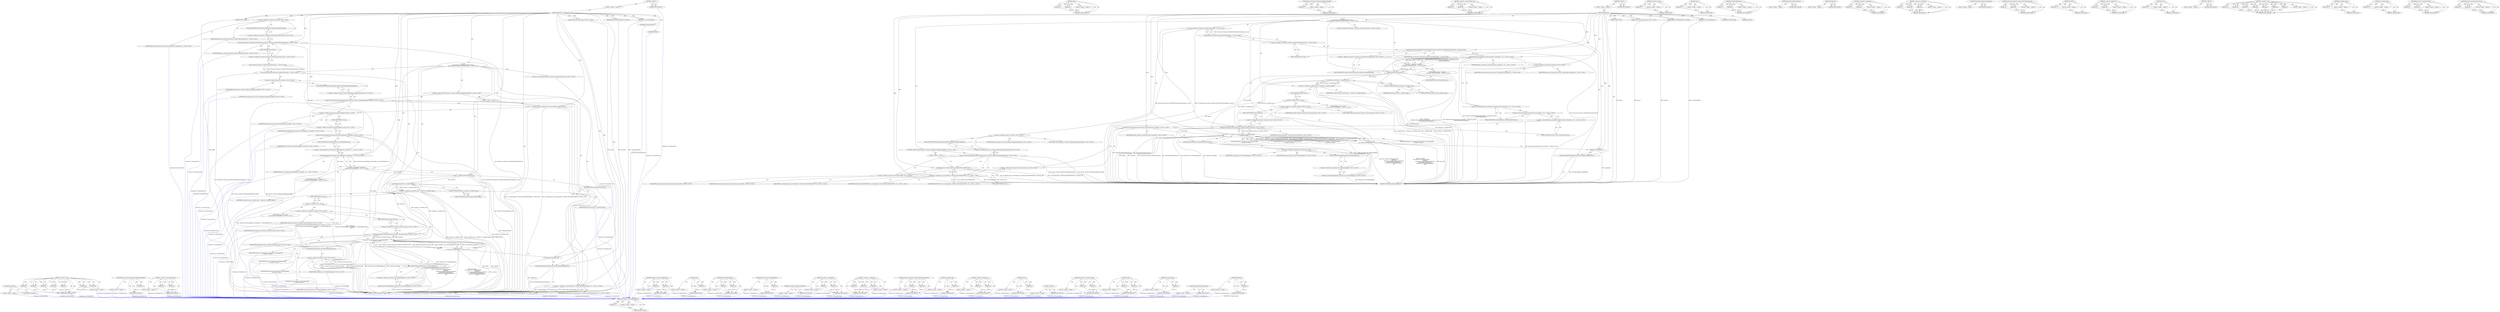 digraph "DCHECK" {
vulnerable_218 [label=<(METHOD,extensions.util.GetDefaultAppIcon)>];
vulnerable_219 [label=<(PARAM,p1)>];
vulnerable_220 [label=<(BLOCK,&lt;empty&gt;,&lt;empty&gt;)>];
vulnerable_221 [label=<(METHOD_RETURN,ANY)>];
vulnerable_195 [label=<(METHOD,reset)>];
vulnerable_196 [label=<(PARAM,p1)>];
vulnerable_197 [label=<(PARAM,p2)>];
vulnerable_198 [label=<(BLOCK,&lt;empty&gt;,&lt;empty&gt;)>];
vulnerable_199 [label=<(METHOD_RETURN,ANY)>];
vulnerable_149 [label=<(METHOD,app_list.switches.IsExperimentalAppListEnabled)>];
vulnerable_150 [label=<(PARAM,p1)>];
vulnerable_151 [label=<(BLOCK,&lt;empty&gt;,&lt;empty&gt;)>];
vulnerable_152 [label=<(METHOD_RETURN,ANY)>];
vulnerable_173 [label=<(METHOD,&lt;operator&gt;.indirectFieldAccess)>];
vulnerable_174 [label=<(PARAM,p1)>];
vulnerable_175 [label=<(PARAM,p2)>];
vulnerable_176 [label=<(BLOCK,&lt;empty&gt;,&lt;empty&gt;)>];
vulnerable_177 [label=<(METHOD_RETURN,ANY)>];
vulnerable_6 [label=<(METHOD,&lt;global&gt;)<SUB>1</SUB>>];
vulnerable_7 [label=<(BLOCK,&lt;empty&gt;,&lt;empty&gt;)<SUB>1</SUB>>];
vulnerable_8 [label=<(METHOD,AppResult)<SUB>1</SUB>>];
vulnerable_9 [label=<(PARAM,Profile* profile)<SUB>1</SUB>>];
vulnerable_10 [label="<(PARAM,const std::string&amp; app_id)<SUB>2</SUB>>"];
vulnerable_11 [label=<(PARAM,AppListControllerDelegate* controller)<SUB>3</SUB>>];
vulnerable_12 [label=<(PARAM,bool is_recommendation)<SUB>4</SUB>>];
vulnerable_13 [label="<(BLOCK,{
  set_id(extensions::Extension::GetBaseURLFro...,{
  set_id(extensions::Extension::GetBaseURLFro...)<SUB>8</SUB>>"];
vulnerable_14 [label="<(set_id,set_id(extensions::Extension::GetBaseURLFromExt...)<SUB>9</SUB>>"];
vulnerable_15 [label="<(spec,extensions::Extension::GetBaseURLFromExtensionI...)<SUB>9</SUB>>"];
vulnerable_16 [label="<(&lt;operator&gt;.fieldAccess,extensions::Extension::GetBaseURLFromExtensionI...)<SUB>9</SUB>>"];
vulnerable_17 [label="<(extensions.Extension.GetBaseURLFromExtensionId,extensions::Extension::GetBaseURLFromExtensionI...)<SUB>9</SUB>>"];
vulnerable_18 [label="<(&lt;operator&gt;.fieldAccess,extensions::Extension::GetBaseURLFromExtensionId)<SUB>9</SUB>>"];
vulnerable_19 [label="<(&lt;operator&gt;.fieldAccess,extensions::Extension)<SUB>9</SUB>>"];
vulnerable_20 [label="<(IDENTIFIER,extensions,extensions::Extension::GetBaseURLFromExtensionI...)<SUB>9</SUB>>"];
vulnerable_21 [label="<(IDENTIFIER,Extension,extensions::Extension::GetBaseURLFromExtensionI...)<SUB>9</SUB>>"];
vulnerable_22 [label=<(FIELD_IDENTIFIER,GetBaseURLFromExtensionId,GetBaseURLFromExtensionId)<SUB>9</SUB>>];
vulnerable_23 [label="<(IDENTIFIER,app_id_,extensions::Extension::GetBaseURLFromExtensionI...)<SUB>9</SUB>>"];
vulnerable_24 [label=<(FIELD_IDENTIFIER,spec,spec)<SUB>9</SUB>>];
vulnerable_25 [label="<(CONTROL_STRUCTURE,IF,if (app_list::switches::IsExperimentalAppListEnabled()))<SUB>10</SUB>>"];
vulnerable_26 [label="<(app_list.switches.IsExperimentalAppListEnabled,app_list::switches::IsExperimentalAppListEnabled())<SUB>10</SUB>>"];
vulnerable_27 [label="<(&lt;operator&gt;.fieldAccess,app_list::switches::IsExperimentalAppListEnabled)<SUB>10</SUB>>"];
vulnerable_28 [label="<(&lt;operator&gt;.fieldAccess,app_list::switches)<SUB>10</SUB>>"];
vulnerable_29 [label="<(IDENTIFIER,app_list,app_list::switches::IsExperimentalAppListEnabled())<SUB>10</SUB>>"];
vulnerable_30 [label="<(IDENTIFIER,switches,app_list::switches::IsExperimentalAppListEnabled())<SUB>10</SUB>>"];
vulnerable_31 [label=<(FIELD_IDENTIFIER,IsExperimentalAppListEnabled,IsExperimentalAppListEnabled)<SUB>10</SUB>>];
vulnerable_32 [label=<(BLOCK,&lt;empty&gt;,&lt;empty&gt;)<SUB>11</SUB>>];
vulnerable_33 [label=<(set_display_type,set_display_type(is_recommendation ? DISPLAY_RE...)<SUB>11</SUB>>];
vulnerable_34 [label="<(&lt;operator&gt;.conditional,is_recommendation ? DISPLAY_RECOMMENDATION : DI...)<SUB>11</SUB>>"];
vulnerable_35 [label="<(IDENTIFIER,is_recommendation,is_recommendation ? DISPLAY_RECOMMENDATION : DI...)<SUB>11</SUB>>"];
vulnerable_36 [label="<(IDENTIFIER,DISPLAY_RECOMMENDATION,is_recommendation ? DISPLAY_RECOMMENDATION : DI...)<SUB>11</SUB>>"];
vulnerable_37 [label="<(IDENTIFIER,DISPLAY_TILE,is_recommendation ? DISPLAY_RECOMMENDATION : DI...)<SUB>11</SUB>>"];
vulnerable_38 [label="<(LOCAL,const extensions.Extension* extension: extensions.Extension*)<SUB>13</SUB>>"];
vulnerable_39 [label="<(&lt;operator&gt;.assignment,* extension =
      extensions::ExtensionSystem...)<SUB>13</SUB>>"];
vulnerable_40 [label="<(IDENTIFIER,extension,* extension =
      extensions::ExtensionSystem...)<SUB>13</SUB>>"];
vulnerable_41 [label="<(GetInstalledExtension,extensions::ExtensionSystem::Get(profile_)-&gt;ext...)<SUB>14</SUB>>"];
vulnerable_42 [label="<(&lt;operator&gt;.indirectFieldAccess,extensions::ExtensionSystem::Get(profile_)-&gt;ext...)<SUB>14</SUB>>"];
vulnerable_43 [label="<(extension_service,extensions::ExtensionSystem::Get(profile_)-&gt;ext...)<SUB>14</SUB>>"];
vulnerable_44 [label="<(&lt;operator&gt;.indirectFieldAccess,extensions::ExtensionSystem::Get(profile_)-&gt;ext...)<SUB>14</SUB>>"];
vulnerable_45 [label="<(extensions.ExtensionSystem.Get,extensions::ExtensionSystem::Get(profile_))<SUB>14</SUB>>"];
vulnerable_46 [label="<(&lt;operator&gt;.fieldAccess,extensions::ExtensionSystem::Get)<SUB>14</SUB>>"];
vulnerable_47 [label="<(&lt;operator&gt;.fieldAccess,extensions::ExtensionSystem)<SUB>14</SUB>>"];
vulnerable_48 [label="<(IDENTIFIER,extensions,extensions::ExtensionSystem::Get(profile_))<SUB>14</SUB>>"];
vulnerable_49 [label="<(IDENTIFIER,ExtensionSystem,extensions::ExtensionSystem::Get(profile_))<SUB>14</SUB>>"];
vulnerable_50 [label=<(FIELD_IDENTIFIER,Get,Get)<SUB>14</SUB>>];
vulnerable_51 [label="<(IDENTIFIER,profile_,extensions::ExtensionSystem::Get(profile_))<SUB>14</SUB>>"];
vulnerable_52 [label=<(FIELD_IDENTIFIER,extension_service,extension_service)<SUB>14</SUB>>];
vulnerable_53 [label=<(FIELD_IDENTIFIER,GetInstalledExtension,GetInstalledExtension)<SUB>14</SUB>>];
vulnerable_54 [label="<(IDENTIFIER,app_id_,extensions::ExtensionSystem::Get(profile_)-&gt;ext...)<SUB>15</SUB>>"];
vulnerable_55 [label=<(DCHECK,DCHECK(extension))<SUB>16</SUB>>];
vulnerable_56 [label=<(IDENTIFIER,extension,DCHECK(extension))<SUB>16</SUB>>];
vulnerable_57 [label=<(&lt;operator&gt;.assignment,is_platform_app_ = extension-&gt;is_platform_app())<SUB>18</SUB>>];
vulnerable_58 [label=<(IDENTIFIER,is_platform_app_,is_platform_app_ = extension-&gt;is_platform_app())<SUB>18</SUB>>];
vulnerable_59 [label=<(is_platform_app,extension-&gt;is_platform_app())<SUB>18</SUB>>];
vulnerable_60 [label=<(&lt;operator&gt;.indirectFieldAccess,extension-&gt;is_platform_app)<SUB>18</SUB>>];
vulnerable_61 [label=<(IDENTIFIER,extension,extension-&gt;is_platform_app())<SUB>18</SUB>>];
vulnerable_62 [label=<(FIELD_IDENTIFIER,is_platform_app,is_platform_app)<SUB>18</SUB>>];
vulnerable_63 [label="<(reset,icon_.reset(
      new extensions::IconImage(pr...)<SUB>20</SUB>>"];
vulnerable_64 [label=<(&lt;operator&gt;.fieldAccess,icon_.reset)<SUB>20</SUB>>];
vulnerable_65 [label="<(IDENTIFIER,icon_,icon_.reset(
      new extensions::IconImage(pr...)<SUB>20</SUB>>"];
vulnerable_66 [label=<(FIELD_IDENTIFIER,reset,reset)<SUB>20</SUB>>];
vulnerable_67 [label="<(&lt;operator&gt;.new,new extensions::IconImage(profile_,
           ...)<SUB>21</SUB>>"];
vulnerable_68 [label="<(IDENTIFIER,extensions::IconImage,new extensions::IconImage(profile_,
           ...)<SUB>21</SUB>>"];
vulnerable_69 [label="<(IDENTIFIER,profile_,new extensions::IconImage(profile_,
           ...)<SUB>21</SUB>>"];
vulnerable_70 [label="<(IDENTIFIER,extension,new extensions::IconImage(profile_,
           ...)<SUB>22</SUB>>"];
vulnerable_71 [label="<(extensions.IconsInfo.GetIcons,extensions::IconsInfo::GetIcons(extension))<SUB>23</SUB>>"];
vulnerable_72 [label="<(&lt;operator&gt;.fieldAccess,extensions::IconsInfo::GetIcons)<SUB>23</SUB>>"];
vulnerable_73 [label="<(&lt;operator&gt;.fieldAccess,extensions::IconsInfo)<SUB>23</SUB>>"];
vulnerable_74 [label="<(IDENTIFIER,extensions,extensions::IconsInfo::GetIcons(extension))<SUB>23</SUB>>"];
vulnerable_75 [label="<(IDENTIFIER,IconsInfo,extensions::IconsInfo::GetIcons(extension))<SUB>23</SUB>>"];
vulnerable_76 [label=<(FIELD_IDENTIFIER,GetIcons,GetIcons)<SUB>23</SUB>>];
vulnerable_77 [label="<(IDENTIFIER,extension,extensions::IconsInfo::GetIcons(extension))<SUB>23</SUB>>"];
vulnerable_78 [label=<(GetPreferredIconDimension,GetPreferredIconDimension())<SUB>24</SUB>>];
vulnerable_79 [label="<(extensions.util.GetDefaultAppIcon,extensions::util::GetDefaultAppIcon())<SUB>25</SUB>>"];
vulnerable_80 [label="<(&lt;operator&gt;.fieldAccess,extensions::util::GetDefaultAppIcon)<SUB>25</SUB>>"];
vulnerable_81 [label="<(&lt;operator&gt;.fieldAccess,extensions::util)<SUB>25</SUB>>"];
vulnerable_82 [label="<(IDENTIFIER,extensions,extensions::util::GetDefaultAppIcon())<SUB>25</SUB>>"];
vulnerable_83 [label="<(IDENTIFIER,util,extensions::util::GetDefaultAppIcon())<SUB>25</SUB>>"];
vulnerable_84 [label=<(FIELD_IDENTIFIER,GetDefaultAppIcon,GetDefaultAppIcon)<SUB>25</SUB>>];
vulnerable_85 [label="<(LITERAL,this,new extensions::IconImage(profile_,
           ...)<SUB>26</SUB>>"];
vulnerable_86 [label=<(UpdateIcon,UpdateIcon())<SUB>27</SUB>>];
vulnerable_87 [label=<(StartObservingExtensionRegistry,StartObservingExtensionRegistry())<SUB>29</SUB>>];
vulnerable_88 [label=<(MODIFIER,CONSTRUCTOR)>];
vulnerable_89 [label=<(MODIFIER,PUBLIC)>];
vulnerable_90 [label=<(METHOD_RETURN,AppResult.AppResult)<SUB>1</SUB>>];
vulnerable_92 [label=<(METHOD_RETURN,ANY)<SUB>1</SUB>>];
vulnerable_178 [label=<(METHOD,extension_service)>];
vulnerable_179 [label=<(PARAM,p1)>];
vulnerable_180 [label=<(BLOCK,&lt;empty&gt;,&lt;empty&gt;)>];
vulnerable_181 [label=<(METHOD_RETURN,ANY)>];
vulnerable_135 [label=<(METHOD,spec)>];
vulnerable_136 [label=<(PARAM,p1)>];
vulnerable_137 [label=<(BLOCK,&lt;empty&gt;,&lt;empty&gt;)>];
vulnerable_138 [label=<(METHOD_RETURN,ANY)>];
vulnerable_168 [label=<(METHOD,GetInstalledExtension)>];
vulnerable_169 [label=<(PARAM,p1)>];
vulnerable_170 [label=<(PARAM,p2)>];
vulnerable_171 [label=<(BLOCK,&lt;empty&gt;,&lt;empty&gt;)>];
vulnerable_172 [label=<(METHOD_RETURN,ANY)>];
vulnerable_215 [label=<(METHOD,GetPreferredIconDimension)>];
vulnerable_216 [label=<(BLOCK,&lt;empty&gt;,&lt;empty&gt;)>];
vulnerable_217 [label=<(METHOD_RETURN,ANY)>];
vulnerable_222 [label=<(METHOD,UpdateIcon)>];
vulnerable_223 [label=<(BLOCK,&lt;empty&gt;,&lt;empty&gt;)>];
vulnerable_224 [label=<(METHOD_RETURN,ANY)>];
vulnerable_163 [label=<(METHOD,&lt;operator&gt;.assignment)>];
vulnerable_164 [label=<(PARAM,p1)>];
vulnerable_165 [label=<(PARAM,p2)>];
vulnerable_166 [label=<(BLOCK,&lt;empty&gt;,&lt;empty&gt;)>];
vulnerable_167 [label=<(METHOD_RETURN,ANY)>];
vulnerable_157 [label=<(METHOD,&lt;operator&gt;.conditional)>];
vulnerable_158 [label=<(PARAM,p1)>];
vulnerable_159 [label=<(PARAM,p2)>];
vulnerable_160 [label=<(PARAM,p3)>];
vulnerable_161 [label=<(BLOCK,&lt;empty&gt;,&lt;empty&gt;)>];
vulnerable_162 [label=<(METHOD_RETURN,ANY)>];
vulnerable_225 [label=<(METHOD,StartObservingExtensionRegistry)>];
vulnerable_226 [label=<(BLOCK,&lt;empty&gt;,&lt;empty&gt;)>];
vulnerable_227 [label=<(METHOD_RETURN,ANY)>];
vulnerable_144 [label=<(METHOD,extensions.Extension.GetBaseURLFromExtensionId)>];
vulnerable_145 [label=<(PARAM,p1)>];
vulnerable_146 [label=<(PARAM,p2)>];
vulnerable_147 [label=<(BLOCK,&lt;empty&gt;,&lt;empty&gt;)>];
vulnerable_148 [label=<(METHOD_RETURN,ANY)>];
vulnerable_187 [label=<(METHOD,DCHECK)>];
vulnerable_188 [label=<(PARAM,p1)>];
vulnerable_189 [label=<(BLOCK,&lt;empty&gt;,&lt;empty&gt;)>];
vulnerable_190 [label=<(METHOD_RETURN,ANY)>];
vulnerable_139 [label=<(METHOD,&lt;operator&gt;.fieldAccess)>];
vulnerable_140 [label=<(PARAM,p1)>];
vulnerable_141 [label=<(PARAM,p2)>];
vulnerable_142 [label=<(BLOCK,&lt;empty&gt;,&lt;empty&gt;)>];
vulnerable_143 [label=<(METHOD_RETURN,ANY)>];
vulnerable_131 [label=<(METHOD,set_id)>];
vulnerable_132 [label=<(PARAM,p1)>];
vulnerable_133 [label=<(BLOCK,&lt;empty&gt;,&lt;empty&gt;)>];
vulnerable_134 [label=<(METHOD_RETURN,ANY)>];
vulnerable_125 [label=<(METHOD,&lt;global&gt;)<SUB>1</SUB>>];
vulnerable_126 [label=<(BLOCK,&lt;empty&gt;,&lt;empty&gt;)>];
vulnerable_127 [label=<(METHOD_RETURN,ANY)>];
vulnerable_200 [label=<(METHOD,&lt;operator&gt;.new)>];
vulnerable_201 [label=<(PARAM,p1)>];
vulnerable_202 [label=<(PARAM,p2)>];
vulnerable_203 [label=<(PARAM,p3)>];
vulnerable_204 [label=<(PARAM,p4)>];
vulnerable_205 [label=<(PARAM,p5)>];
vulnerable_206 [label=<(PARAM,p6)>];
vulnerable_207 [label=<(PARAM,p7)>];
vulnerable_208 [label=<(BLOCK,&lt;empty&gt;,&lt;empty&gt;)>];
vulnerable_209 [label=<(METHOD_RETURN,ANY)>];
vulnerable_191 [label=<(METHOD,is_platform_app)>];
vulnerable_192 [label=<(PARAM,p1)>];
vulnerable_193 [label=<(BLOCK,&lt;empty&gt;,&lt;empty&gt;)>];
vulnerable_194 [label=<(METHOD_RETURN,ANY)>];
vulnerable_153 [label=<(METHOD,set_display_type)>];
vulnerable_154 [label=<(PARAM,p1)>];
vulnerable_155 [label=<(BLOCK,&lt;empty&gt;,&lt;empty&gt;)>];
vulnerable_156 [label=<(METHOD_RETURN,ANY)>];
vulnerable_210 [label=<(METHOD,extensions.IconsInfo.GetIcons)>];
vulnerable_211 [label=<(PARAM,p1)>];
vulnerable_212 [label=<(PARAM,p2)>];
vulnerable_213 [label=<(BLOCK,&lt;empty&gt;,&lt;empty&gt;)>];
vulnerable_214 [label=<(METHOD_RETURN,ANY)>];
vulnerable_182 [label=<(METHOD,extensions.ExtensionSystem.Get)>];
vulnerable_183 [label=<(PARAM,p1)>];
vulnerable_184 [label=<(PARAM,p2)>];
vulnerable_185 [label=<(BLOCK,&lt;empty&gt;,&lt;empty&gt;)>];
vulnerable_186 [label=<(METHOD_RETURN,ANY)>];
fixed_215 [label=<(METHOD,UpdateIcon)>];
fixed_216 [label=<(BLOCK,&lt;empty&gt;,&lt;empty&gt;)>];
fixed_217 [label=<(METHOD_RETURN,ANY)>];
fixed_193 [label=<(METHOD,&lt;operator&gt;.new)>];
fixed_194 [label=<(PARAM,p1)>];
fixed_195 [label=<(PARAM,p2)>];
fixed_196 [label=<(PARAM,p3)>];
fixed_197 [label=<(PARAM,p4)>];
fixed_198 [label=<(PARAM,p5)>];
fixed_199 [label=<(PARAM,p6)>];
fixed_200 [label=<(PARAM,p7)>];
fixed_201 [label=<(BLOCK,&lt;empty&gt;,&lt;empty&gt;)>];
fixed_202 [label=<(METHOD_RETURN,ANY)>];
fixed_146 [label=<(METHOD,app_list.switches.IsExperimentalAppListEnabled)>];
fixed_147 [label=<(PARAM,p1)>];
fixed_148 [label=<(BLOCK,&lt;empty&gt;,&lt;empty&gt;)>];
fixed_149 [label=<(METHOD_RETURN,ANY)>];
fixed_170 [label=<(METHOD,&lt;operator&gt;.indirectFieldAccess)>];
fixed_171 [label=<(PARAM,p1)>];
fixed_172 [label=<(PARAM,p2)>];
fixed_173 [label=<(BLOCK,&lt;empty&gt;,&lt;empty&gt;)>];
fixed_174 [label=<(METHOD_RETURN,ANY)>];
fixed_6 [label=<(METHOD,&lt;global&gt;)<SUB>1</SUB>>];
fixed_7 [label=<(BLOCK,&lt;empty&gt;,&lt;empty&gt;)<SUB>1</SUB>>];
fixed_8 [label=<(METHOD,AppResult)<SUB>1</SUB>>];
fixed_9 [label=<(PARAM,Profile* profile)<SUB>1</SUB>>];
fixed_10 [label="<(PARAM,const std::string&amp; app_id)<SUB>2</SUB>>"];
fixed_11 [label=<(PARAM,AppListControllerDelegate* controller)<SUB>3</SUB>>];
fixed_12 [label=<(PARAM,bool is_recommendation)<SUB>4</SUB>>];
fixed_13 [label="<(BLOCK,{
  set_id(extensions::Extension::GetBaseURLFro...,{
  set_id(extensions::Extension::GetBaseURLFro...)<SUB>8</SUB>>"];
fixed_14 [label="<(set_id,set_id(extensions::Extension::GetBaseURLFromExt...)<SUB>9</SUB>>"];
fixed_15 [label="<(spec,extensions::Extension::GetBaseURLFromExtensionI...)<SUB>9</SUB>>"];
fixed_16 [label="<(&lt;operator&gt;.fieldAccess,extensions::Extension::GetBaseURLFromExtensionI...)<SUB>9</SUB>>"];
fixed_17 [label="<(extensions.Extension.GetBaseURLFromExtensionId,extensions::Extension::GetBaseURLFromExtensionI...)<SUB>9</SUB>>"];
fixed_18 [label="<(&lt;operator&gt;.fieldAccess,extensions::Extension::GetBaseURLFromExtensionId)<SUB>9</SUB>>"];
fixed_19 [label="<(&lt;operator&gt;.fieldAccess,extensions::Extension)<SUB>9</SUB>>"];
fixed_20 [label="<(IDENTIFIER,extensions,extensions::Extension::GetBaseURLFromExtensionI...)<SUB>9</SUB>>"];
fixed_21 [label="<(IDENTIFIER,Extension,extensions::Extension::GetBaseURLFromExtensionI...)<SUB>9</SUB>>"];
fixed_22 [label=<(FIELD_IDENTIFIER,GetBaseURLFromExtensionId,GetBaseURLFromExtensionId)<SUB>9</SUB>>];
fixed_23 [label="<(IDENTIFIER,app_id_,extensions::Extension::GetBaseURLFromExtensionI...)<SUB>9</SUB>>"];
fixed_24 [label=<(FIELD_IDENTIFIER,spec,spec)<SUB>9</SUB>>];
fixed_25 [label="<(CONTROL_STRUCTURE,IF,if (app_list::switches::IsExperimentalAppListEnabled()))<SUB>10</SUB>>"];
fixed_26 [label="<(app_list.switches.IsExperimentalAppListEnabled,app_list::switches::IsExperimentalAppListEnabled())<SUB>10</SUB>>"];
fixed_27 [label="<(&lt;operator&gt;.fieldAccess,app_list::switches::IsExperimentalAppListEnabled)<SUB>10</SUB>>"];
fixed_28 [label="<(&lt;operator&gt;.fieldAccess,app_list::switches)<SUB>10</SUB>>"];
fixed_29 [label="<(IDENTIFIER,app_list,app_list::switches::IsExperimentalAppListEnabled())<SUB>10</SUB>>"];
fixed_30 [label="<(IDENTIFIER,switches,app_list::switches::IsExperimentalAppListEnabled())<SUB>10</SUB>>"];
fixed_31 [label=<(FIELD_IDENTIFIER,IsExperimentalAppListEnabled,IsExperimentalAppListEnabled)<SUB>10</SUB>>];
fixed_32 [label=<(BLOCK,&lt;empty&gt;,&lt;empty&gt;)<SUB>11</SUB>>];
fixed_33 [label=<(set_display_type,set_display_type(is_recommendation ? DISPLAY_RE...)<SUB>11</SUB>>];
fixed_34 [label="<(&lt;operator&gt;.conditional,is_recommendation ? DISPLAY_RECOMMENDATION : DI...)<SUB>11</SUB>>"];
fixed_35 [label="<(IDENTIFIER,is_recommendation,is_recommendation ? DISPLAY_RECOMMENDATION : DI...)<SUB>11</SUB>>"];
fixed_36 [label="<(IDENTIFIER,DISPLAY_RECOMMENDATION,is_recommendation ? DISPLAY_RECOMMENDATION : DI...)<SUB>11</SUB>>"];
fixed_37 [label="<(IDENTIFIER,DISPLAY_TILE,is_recommendation ? DISPLAY_RECOMMENDATION : DI...)<SUB>11</SUB>>"];
fixed_38 [label="<(LOCAL,const extensions.Extension* extension: extensions.Extension*)<SUB>13</SUB>>"];
fixed_39 [label="<(&lt;operator&gt;.assignment,* extension =
      extensions::ExtensionRegist...)<SUB>13</SUB>>"];
fixed_40 [label="<(IDENTIFIER,extension,* extension =
      extensions::ExtensionRegist...)<SUB>13</SUB>>"];
fixed_41 [label="<(GetInstalledExtension,extensions::ExtensionRegistry::Get(profile_)-&gt;G...)<SUB>14</SUB>>"];
fixed_42 [label="<(&lt;operator&gt;.indirectFieldAccess,extensions::ExtensionRegistry::Get(profile_)-&gt;G...)<SUB>14</SUB>>"];
fixed_43 [label="<(extensions.ExtensionRegistry.Get,extensions::ExtensionRegistry::Get(profile_))<SUB>14</SUB>>"];
fixed_44 [label="<(&lt;operator&gt;.fieldAccess,extensions::ExtensionRegistry::Get)<SUB>14</SUB>>"];
fixed_45 [label="<(&lt;operator&gt;.fieldAccess,extensions::ExtensionRegistry)<SUB>14</SUB>>"];
fixed_46 [label="<(IDENTIFIER,extensions,extensions::ExtensionRegistry::Get(profile_))<SUB>14</SUB>>"];
fixed_47 [label="<(IDENTIFIER,ExtensionRegistry,extensions::ExtensionRegistry::Get(profile_))<SUB>14</SUB>>"];
fixed_48 [label=<(FIELD_IDENTIFIER,Get,Get)<SUB>14</SUB>>];
fixed_49 [label="<(IDENTIFIER,profile_,extensions::ExtensionRegistry::Get(profile_))<SUB>14</SUB>>"];
fixed_50 [label=<(FIELD_IDENTIFIER,GetInstalledExtension,GetInstalledExtension)<SUB>14</SUB>>];
fixed_51 [label="<(IDENTIFIER,app_id_,extensions::ExtensionRegistry::Get(profile_)-&gt;G...)<SUB>15</SUB>>"];
fixed_52 [label=<(DCHECK,DCHECK(extension))<SUB>16</SUB>>];
fixed_53 [label=<(IDENTIFIER,extension,DCHECK(extension))<SUB>16</SUB>>];
fixed_54 [label=<(&lt;operator&gt;.assignment,is_platform_app_ = extension-&gt;is_platform_app())<SUB>18</SUB>>];
fixed_55 [label=<(IDENTIFIER,is_platform_app_,is_platform_app_ = extension-&gt;is_platform_app())<SUB>18</SUB>>];
fixed_56 [label=<(is_platform_app,extension-&gt;is_platform_app())<SUB>18</SUB>>];
fixed_57 [label=<(&lt;operator&gt;.indirectFieldAccess,extension-&gt;is_platform_app)<SUB>18</SUB>>];
fixed_58 [label=<(IDENTIFIER,extension,extension-&gt;is_platform_app())<SUB>18</SUB>>];
fixed_59 [label=<(FIELD_IDENTIFIER,is_platform_app,is_platform_app)<SUB>18</SUB>>];
fixed_60 [label="<(reset,icon_.reset(
      new extensions::IconImage(pr...)<SUB>20</SUB>>"];
fixed_61 [label=<(&lt;operator&gt;.fieldAccess,icon_.reset)<SUB>20</SUB>>];
fixed_62 [label="<(IDENTIFIER,icon_,icon_.reset(
      new extensions::IconImage(pr...)<SUB>20</SUB>>"];
fixed_63 [label=<(FIELD_IDENTIFIER,reset,reset)<SUB>20</SUB>>];
fixed_64 [label="<(&lt;operator&gt;.new,new extensions::IconImage(profile_,
           ...)<SUB>21</SUB>>"];
fixed_65 [label="<(IDENTIFIER,extensions::IconImage,new extensions::IconImage(profile_,
           ...)<SUB>21</SUB>>"];
fixed_66 [label="<(IDENTIFIER,profile_,new extensions::IconImage(profile_,
           ...)<SUB>21</SUB>>"];
fixed_67 [label="<(IDENTIFIER,extension,new extensions::IconImage(profile_,
           ...)<SUB>22</SUB>>"];
fixed_68 [label="<(extensions.IconsInfo.GetIcons,extensions::IconsInfo::GetIcons(extension))<SUB>23</SUB>>"];
fixed_69 [label="<(&lt;operator&gt;.fieldAccess,extensions::IconsInfo::GetIcons)<SUB>23</SUB>>"];
fixed_70 [label="<(&lt;operator&gt;.fieldAccess,extensions::IconsInfo)<SUB>23</SUB>>"];
fixed_71 [label="<(IDENTIFIER,extensions,extensions::IconsInfo::GetIcons(extension))<SUB>23</SUB>>"];
fixed_72 [label="<(IDENTIFIER,IconsInfo,extensions::IconsInfo::GetIcons(extension))<SUB>23</SUB>>"];
fixed_73 [label=<(FIELD_IDENTIFIER,GetIcons,GetIcons)<SUB>23</SUB>>];
fixed_74 [label="<(IDENTIFIER,extension,extensions::IconsInfo::GetIcons(extension))<SUB>23</SUB>>"];
fixed_75 [label=<(GetPreferredIconDimension,GetPreferredIconDimension())<SUB>24</SUB>>];
fixed_76 [label="<(extensions.util.GetDefaultAppIcon,extensions::util::GetDefaultAppIcon())<SUB>25</SUB>>"];
fixed_77 [label="<(&lt;operator&gt;.fieldAccess,extensions::util::GetDefaultAppIcon)<SUB>25</SUB>>"];
fixed_78 [label="<(&lt;operator&gt;.fieldAccess,extensions::util)<SUB>25</SUB>>"];
fixed_79 [label="<(IDENTIFIER,extensions,extensions::util::GetDefaultAppIcon())<SUB>25</SUB>>"];
fixed_80 [label="<(IDENTIFIER,util,extensions::util::GetDefaultAppIcon())<SUB>25</SUB>>"];
fixed_81 [label=<(FIELD_IDENTIFIER,GetDefaultAppIcon,GetDefaultAppIcon)<SUB>25</SUB>>];
fixed_82 [label="<(LITERAL,this,new extensions::IconImage(profile_,
           ...)<SUB>26</SUB>>"];
fixed_83 [label=<(UpdateIcon,UpdateIcon())<SUB>27</SUB>>];
fixed_84 [label=<(StartObservingExtensionRegistry,StartObservingExtensionRegistry())<SUB>29</SUB>>];
fixed_85 [label=<(MODIFIER,CONSTRUCTOR)>];
fixed_86 [label=<(MODIFIER,PUBLIC)>];
fixed_87 [label=<(METHOD_RETURN,AppResult.AppResult)<SUB>1</SUB>>];
fixed_89 [label=<(METHOD_RETURN,ANY)<SUB>1</SUB>>];
fixed_175 [label=<(METHOD,extensions.ExtensionRegistry.Get)>];
fixed_176 [label=<(PARAM,p1)>];
fixed_177 [label=<(PARAM,p2)>];
fixed_178 [label=<(BLOCK,&lt;empty&gt;,&lt;empty&gt;)>];
fixed_179 [label=<(METHOD_RETURN,ANY)>];
fixed_132 [label=<(METHOD,spec)>];
fixed_133 [label=<(PARAM,p1)>];
fixed_134 [label=<(BLOCK,&lt;empty&gt;,&lt;empty&gt;)>];
fixed_135 [label=<(METHOD_RETURN,ANY)>];
fixed_165 [label=<(METHOD,GetInstalledExtension)>];
fixed_166 [label=<(PARAM,p1)>];
fixed_167 [label=<(PARAM,p2)>];
fixed_168 [label=<(BLOCK,&lt;empty&gt;,&lt;empty&gt;)>];
fixed_169 [label=<(METHOD_RETURN,ANY)>];
fixed_211 [label=<(METHOD,extensions.util.GetDefaultAppIcon)>];
fixed_212 [label=<(PARAM,p1)>];
fixed_213 [label=<(BLOCK,&lt;empty&gt;,&lt;empty&gt;)>];
fixed_214 [label=<(METHOD_RETURN,ANY)>];
fixed_218 [label=<(METHOD,StartObservingExtensionRegistry)>];
fixed_219 [label=<(BLOCK,&lt;empty&gt;,&lt;empty&gt;)>];
fixed_220 [label=<(METHOD_RETURN,ANY)>];
fixed_160 [label=<(METHOD,&lt;operator&gt;.assignment)>];
fixed_161 [label=<(PARAM,p1)>];
fixed_162 [label=<(PARAM,p2)>];
fixed_163 [label=<(BLOCK,&lt;empty&gt;,&lt;empty&gt;)>];
fixed_164 [label=<(METHOD_RETURN,ANY)>];
fixed_154 [label=<(METHOD,&lt;operator&gt;.conditional)>];
fixed_155 [label=<(PARAM,p1)>];
fixed_156 [label=<(PARAM,p2)>];
fixed_157 [label=<(PARAM,p3)>];
fixed_158 [label=<(BLOCK,&lt;empty&gt;,&lt;empty&gt;)>];
fixed_159 [label=<(METHOD_RETURN,ANY)>];
fixed_141 [label=<(METHOD,extensions.Extension.GetBaseURLFromExtensionId)>];
fixed_142 [label=<(PARAM,p1)>];
fixed_143 [label=<(PARAM,p2)>];
fixed_144 [label=<(BLOCK,&lt;empty&gt;,&lt;empty&gt;)>];
fixed_145 [label=<(METHOD_RETURN,ANY)>];
fixed_184 [label=<(METHOD,is_platform_app)>];
fixed_185 [label=<(PARAM,p1)>];
fixed_186 [label=<(BLOCK,&lt;empty&gt;,&lt;empty&gt;)>];
fixed_187 [label=<(METHOD_RETURN,ANY)>];
fixed_136 [label=<(METHOD,&lt;operator&gt;.fieldAccess)>];
fixed_137 [label=<(PARAM,p1)>];
fixed_138 [label=<(PARAM,p2)>];
fixed_139 [label=<(BLOCK,&lt;empty&gt;,&lt;empty&gt;)>];
fixed_140 [label=<(METHOD_RETURN,ANY)>];
fixed_128 [label=<(METHOD,set_id)>];
fixed_129 [label=<(PARAM,p1)>];
fixed_130 [label=<(BLOCK,&lt;empty&gt;,&lt;empty&gt;)>];
fixed_131 [label=<(METHOD_RETURN,ANY)>];
fixed_122 [label=<(METHOD,&lt;global&gt;)<SUB>1</SUB>>];
fixed_123 [label=<(BLOCK,&lt;empty&gt;,&lt;empty&gt;)>];
fixed_124 [label=<(METHOD_RETURN,ANY)>];
fixed_203 [label=<(METHOD,extensions.IconsInfo.GetIcons)>];
fixed_204 [label=<(PARAM,p1)>];
fixed_205 [label=<(PARAM,p2)>];
fixed_206 [label=<(BLOCK,&lt;empty&gt;,&lt;empty&gt;)>];
fixed_207 [label=<(METHOD_RETURN,ANY)>];
fixed_188 [label=<(METHOD,reset)>];
fixed_189 [label=<(PARAM,p1)>];
fixed_190 [label=<(PARAM,p2)>];
fixed_191 [label=<(BLOCK,&lt;empty&gt;,&lt;empty&gt;)>];
fixed_192 [label=<(METHOD_RETURN,ANY)>];
fixed_150 [label=<(METHOD,set_display_type)>];
fixed_151 [label=<(PARAM,p1)>];
fixed_152 [label=<(BLOCK,&lt;empty&gt;,&lt;empty&gt;)>];
fixed_153 [label=<(METHOD_RETURN,ANY)>];
fixed_208 [label=<(METHOD,GetPreferredIconDimension)>];
fixed_209 [label=<(BLOCK,&lt;empty&gt;,&lt;empty&gt;)>];
fixed_210 [label=<(METHOD_RETURN,ANY)>];
fixed_180 [label=<(METHOD,DCHECK)>];
fixed_181 [label=<(PARAM,p1)>];
fixed_182 [label=<(BLOCK,&lt;empty&gt;,&lt;empty&gt;)>];
fixed_183 [label=<(METHOD_RETURN,ANY)>];
vulnerable_218 -> vulnerable_219  [key=0, label="AST: "];
vulnerable_218 -> vulnerable_219  [key=1, label="DDG: "];
vulnerable_218 -> vulnerable_220  [key=0, label="AST: "];
vulnerable_218 -> vulnerable_221  [key=0, label="AST: "];
vulnerable_218 -> vulnerable_221  [key=1, label="CFG: "];
vulnerable_219 -> vulnerable_221  [key=0, label="DDG: p1"];
vulnerable_195 -> vulnerable_196  [key=0, label="AST: "];
vulnerable_195 -> vulnerable_196  [key=1, label="DDG: "];
vulnerable_195 -> vulnerable_198  [key=0, label="AST: "];
vulnerable_195 -> vulnerable_197  [key=0, label="AST: "];
vulnerable_195 -> vulnerable_197  [key=1, label="DDG: "];
vulnerable_195 -> vulnerable_199  [key=0, label="AST: "];
vulnerable_195 -> vulnerable_199  [key=1, label="CFG: "];
vulnerable_196 -> vulnerable_199  [key=0, label="DDG: p1"];
vulnerable_197 -> vulnerable_199  [key=0, label="DDG: p2"];
vulnerable_149 -> vulnerable_150  [key=0, label="AST: "];
vulnerable_149 -> vulnerable_150  [key=1, label="DDG: "];
vulnerable_149 -> vulnerable_151  [key=0, label="AST: "];
vulnerable_149 -> vulnerable_152  [key=0, label="AST: "];
vulnerable_149 -> vulnerable_152  [key=1, label="CFG: "];
vulnerable_150 -> vulnerable_152  [key=0, label="DDG: p1"];
vulnerable_173 -> vulnerable_174  [key=0, label="AST: "];
vulnerable_173 -> vulnerable_174  [key=1, label="DDG: "];
vulnerable_173 -> vulnerable_176  [key=0, label="AST: "];
vulnerable_173 -> vulnerable_175  [key=0, label="AST: "];
vulnerable_173 -> vulnerable_175  [key=1, label="DDG: "];
vulnerable_173 -> vulnerable_177  [key=0, label="AST: "];
vulnerable_173 -> vulnerable_177  [key=1, label="CFG: "];
vulnerable_174 -> vulnerable_177  [key=0, label="DDG: p1"];
vulnerable_175 -> vulnerable_177  [key=0, label="DDG: p2"];
vulnerable_6 -> vulnerable_7  [key=0, label="AST: "];
vulnerable_6 -> vulnerable_92  [key=0, label="AST: "];
vulnerable_6 -> vulnerable_92  [key=1, label="CFG: "];
vulnerable_7 -> vulnerable_8  [key=0, label="AST: "];
vulnerable_8 -> vulnerable_9  [key=0, label="AST: "];
vulnerable_8 -> vulnerable_9  [key=1, label="DDG: "];
vulnerable_8 -> vulnerable_10  [key=0, label="AST: "];
vulnerable_8 -> vulnerable_10  [key=1, label="DDG: "];
vulnerable_8 -> vulnerable_11  [key=0, label="AST: "];
vulnerable_8 -> vulnerable_11  [key=1, label="DDG: "];
vulnerable_8 -> vulnerable_12  [key=0, label="AST: "];
vulnerable_8 -> vulnerable_12  [key=1, label="DDG: "];
vulnerable_8 -> vulnerable_13  [key=0, label="AST: "];
vulnerable_8 -> vulnerable_88  [key=0, label="AST: "];
vulnerable_8 -> vulnerable_89  [key=0, label="AST: "];
vulnerable_8 -> vulnerable_90  [key=0, label="AST: "];
vulnerable_8 -> vulnerable_19  [key=0, label="CFG: "];
vulnerable_8 -> vulnerable_86  [key=0, label="DDG: "];
vulnerable_8 -> vulnerable_87  [key=0, label="DDG: "];
vulnerable_8 -> vulnerable_55  [key=0, label="DDG: "];
vulnerable_8 -> vulnerable_41  [key=0, label="DDG: "];
vulnerable_8 -> vulnerable_67  [key=0, label="DDG: "];
vulnerable_8 -> vulnerable_33  [key=0, label="DDG: "];
vulnerable_8 -> vulnerable_71  [key=0, label="DDG: "];
vulnerable_8 -> vulnerable_17  [key=0, label="DDG: "];
vulnerable_8 -> vulnerable_34  [key=0, label="DDG: "];
vulnerable_8 -> vulnerable_45  [key=0, label="DDG: "];
vulnerable_9 -> vulnerable_90  [key=0, label="DDG: profile"];
vulnerable_10 -> vulnerable_90  [key=0, label="DDG: app_id"];
vulnerable_11 -> vulnerable_90  [key=0, label="DDG: controller"];
vulnerable_12 -> vulnerable_90  [key=0, label="DDG: is_recommendation"];
vulnerable_13 -> vulnerable_14  [key=0, label="AST: "];
vulnerable_13 -> vulnerable_25  [key=0, label="AST: "];
vulnerable_13 -> vulnerable_38  [key=0, label="AST: "];
vulnerable_13 -> vulnerable_39  [key=0, label="AST: "];
vulnerable_13 -> vulnerable_55  [key=0, label="AST: "];
vulnerable_13 -> vulnerable_57  [key=0, label="AST: "];
vulnerable_13 -> vulnerable_63  [key=0, label="AST: "];
vulnerable_13 -> vulnerable_86  [key=0, label="AST: "];
vulnerable_13 -> vulnerable_87  [key=0, label="AST: "];
vulnerable_14 -> vulnerable_15  [key=0, label="AST: "];
vulnerable_14 -> vulnerable_28  [key=0, label="CFG: "];
vulnerable_14 -> vulnerable_90  [key=0, label="DDG: extensions::Extension::GetBaseURLFromExtensionId(app_id_).spec()"];
vulnerable_14 -> vulnerable_90  [key=1, label="DDG: set_id(extensions::Extension::GetBaseURLFromExtensionId(app_id_).spec())"];
vulnerable_15 -> vulnerable_16  [key=0, label="AST: "];
vulnerable_15 -> vulnerable_14  [key=0, label="CFG: "];
vulnerable_15 -> vulnerable_14  [key=1, label="DDG: extensions::Extension::GetBaseURLFromExtensionId(app_id_).spec"];
vulnerable_16 -> vulnerable_17  [key=0, label="AST: "];
vulnerable_16 -> vulnerable_24  [key=0, label="AST: "];
vulnerable_16 -> vulnerable_15  [key=0, label="CFG: "];
vulnerable_17 -> vulnerable_18  [key=0, label="AST: "];
vulnerable_17 -> vulnerable_23  [key=0, label="AST: "];
vulnerable_17 -> vulnerable_24  [key=0, label="CFG: "];
vulnerable_17 -> vulnerable_90  [key=0, label="DDG: extensions::Extension::GetBaseURLFromExtensionId"];
vulnerable_17 -> vulnerable_41  [key=0, label="DDG: app_id_"];
vulnerable_18 -> vulnerable_19  [key=0, label="AST: "];
vulnerable_18 -> vulnerable_22  [key=0, label="AST: "];
vulnerable_18 -> vulnerable_17  [key=0, label="CFG: "];
vulnerable_19 -> vulnerable_20  [key=0, label="AST: "];
vulnerable_19 -> vulnerable_21  [key=0, label="AST: "];
vulnerable_19 -> vulnerable_22  [key=0, label="CFG: "];
vulnerable_22 -> vulnerable_18  [key=0, label="CFG: "];
vulnerable_24 -> vulnerable_16  [key=0, label="CFG: "];
vulnerable_25 -> vulnerable_26  [key=0, label="AST: "];
vulnerable_25 -> vulnerable_32  [key=0, label="AST: "];
vulnerable_26 -> vulnerable_27  [key=0, label="AST: "];
vulnerable_26 -> vulnerable_34  [key=0, label="CFG: "];
vulnerable_26 -> vulnerable_34  [key=1, label="CDG: "];
vulnerable_26 -> vulnerable_47  [key=0, label="CFG: "];
vulnerable_26 -> vulnerable_90  [key=0, label="DDG: app_list::switches::IsExperimentalAppListEnabled"];
vulnerable_26 -> vulnerable_90  [key=1, label="DDG: app_list::switches::IsExperimentalAppListEnabled()"];
vulnerable_26 -> vulnerable_33  [key=0, label="CDG: "];
vulnerable_27 -> vulnerable_28  [key=0, label="AST: "];
vulnerable_27 -> vulnerable_31  [key=0, label="AST: "];
vulnerable_27 -> vulnerable_26  [key=0, label="CFG: "];
vulnerable_28 -> vulnerable_29  [key=0, label="AST: "];
vulnerable_28 -> vulnerable_30  [key=0, label="AST: "];
vulnerable_28 -> vulnerable_31  [key=0, label="CFG: "];
vulnerable_31 -> vulnerable_27  [key=0, label="CFG: "];
vulnerable_32 -> vulnerable_33  [key=0, label="AST: "];
vulnerable_33 -> vulnerable_34  [key=0, label="AST: "];
vulnerable_33 -> vulnerable_47  [key=0, label="CFG: "];
vulnerable_33 -> vulnerable_90  [key=0, label="DDG: is_recommendation ? DISPLAY_RECOMMENDATION : DISPLAY_TILE"];
vulnerable_33 -> vulnerable_90  [key=1, label="DDG: set_display_type(is_recommendation ? DISPLAY_RECOMMENDATION : DISPLAY_TILE)"];
vulnerable_34 -> vulnerable_35  [key=0, label="AST: "];
vulnerable_34 -> vulnerable_36  [key=0, label="AST: "];
vulnerable_34 -> vulnerable_37  [key=0, label="AST: "];
vulnerable_34 -> vulnerable_33  [key=0, label="CFG: "];
vulnerable_34 -> vulnerable_90  [key=0, label="DDG: is_recommendation"];
vulnerable_34 -> vulnerable_90  [key=1, label="DDG: DISPLAY_TILE"];
vulnerable_34 -> vulnerable_90  [key=2, label="DDG: DISPLAY_RECOMMENDATION"];
vulnerable_39 -> vulnerable_40  [key=0, label="AST: "];
vulnerable_39 -> vulnerable_41  [key=0, label="AST: "];
vulnerable_39 -> vulnerable_55  [key=0, label="CFG: "];
vulnerable_39 -> vulnerable_55  [key=1, label="DDG: extension"];
vulnerable_39 -> vulnerable_90  [key=0, label="DDG: extensions::ExtensionSystem::Get(profile_)-&gt;extension_service()
          -&gt;GetInstalledExtension(app_id_)"];
vulnerable_39 -> vulnerable_90  [key=1, label="DDG: * extension =
      extensions::ExtensionSystem::Get(profile_)-&gt;extension_service()
          -&gt;GetInstalledExtension(app_id_)"];
vulnerable_41 -> vulnerable_42  [key=0, label="AST: "];
vulnerable_41 -> vulnerable_54  [key=0, label="AST: "];
vulnerable_41 -> vulnerable_39  [key=0, label="CFG: "];
vulnerable_41 -> vulnerable_39  [key=1, label="DDG: extensions::ExtensionSystem::Get(profile_)-&gt;extension_service()
          -&gt;GetInstalledExtension"];
vulnerable_41 -> vulnerable_39  [key=2, label="DDG: app_id_"];
vulnerable_41 -> vulnerable_90  [key=0, label="DDG: extensions::ExtensionSystem::Get(profile_)-&gt;extension_service()
          -&gt;GetInstalledExtension"];
vulnerable_41 -> vulnerable_90  [key=1, label="DDG: app_id_"];
vulnerable_42 -> vulnerable_43  [key=0, label="AST: "];
vulnerable_42 -> vulnerable_53  [key=0, label="AST: "];
vulnerable_42 -> vulnerable_41  [key=0, label="CFG: "];
vulnerable_43 -> vulnerable_44  [key=0, label="AST: "];
vulnerable_43 -> vulnerable_53  [key=0, label="CFG: "];
vulnerable_43 -> vulnerable_90  [key=0, label="DDG: extensions::ExtensionSystem::Get(profile_)-&gt;extension_service"];
vulnerable_44 -> vulnerable_45  [key=0, label="AST: "];
vulnerable_44 -> vulnerable_52  [key=0, label="AST: "];
vulnerable_44 -> vulnerable_43  [key=0, label="CFG: "];
vulnerable_45 -> vulnerable_46  [key=0, label="AST: "];
vulnerable_45 -> vulnerable_51  [key=0, label="AST: "];
vulnerable_45 -> vulnerable_52  [key=0, label="CFG: "];
vulnerable_45 -> vulnerable_90  [key=0, label="DDG: extensions::ExtensionSystem::Get"];
vulnerable_45 -> vulnerable_67  [key=0, label="DDG: profile_"];
vulnerable_46 -> vulnerable_47  [key=0, label="AST: "];
vulnerable_46 -> vulnerable_50  [key=0, label="AST: "];
vulnerable_46 -> vulnerable_45  [key=0, label="CFG: "];
vulnerable_47 -> vulnerable_48  [key=0, label="AST: "];
vulnerable_47 -> vulnerable_49  [key=0, label="AST: "];
vulnerable_47 -> vulnerable_50  [key=0, label="CFG: "];
vulnerable_50 -> vulnerable_46  [key=0, label="CFG: "];
vulnerable_52 -> vulnerable_44  [key=0, label="CFG: "];
vulnerable_53 -> vulnerable_42  [key=0, label="CFG: "];
vulnerable_55 -> vulnerable_56  [key=0, label="AST: "];
vulnerable_55 -> vulnerable_62  [key=0, label="CFG: "];
vulnerable_55 -> vulnerable_90  [key=0, label="DDG: DCHECK(extension)"];
vulnerable_55 -> vulnerable_59  [key=0, label="DDG: extension"];
vulnerable_55 -> vulnerable_71  [key=0, label="DDG: extension"];
vulnerable_57 -> vulnerable_58  [key=0, label="AST: "];
vulnerable_57 -> vulnerable_59  [key=0, label="AST: "];
vulnerable_57 -> vulnerable_66  [key=0, label="CFG: "];
vulnerable_57 -> vulnerable_90  [key=0, label="DDG: extension-&gt;is_platform_app()"];
vulnerable_57 -> vulnerable_90  [key=1, label="DDG: is_platform_app_ = extension-&gt;is_platform_app()"];
vulnerable_57 -> vulnerable_90  [key=2, label="DDG: is_platform_app_"];
vulnerable_59 -> vulnerable_60  [key=0, label="AST: "];
vulnerable_59 -> vulnerable_57  [key=0, label="CFG: "];
vulnerable_59 -> vulnerable_57  [key=1, label="DDG: extension-&gt;is_platform_app"];
vulnerable_59 -> vulnerable_90  [key=0, label="DDG: extension-&gt;is_platform_app"];
vulnerable_59 -> vulnerable_67  [key=0, label="DDG: extension-&gt;is_platform_app"];
vulnerable_59 -> vulnerable_71  [key=0, label="DDG: extension-&gt;is_platform_app"];
vulnerable_60 -> vulnerable_61  [key=0, label="AST: "];
vulnerable_60 -> vulnerable_62  [key=0, label="AST: "];
vulnerable_60 -> vulnerable_59  [key=0, label="CFG: "];
vulnerable_62 -> vulnerable_60  [key=0, label="CFG: "];
vulnerable_63 -> vulnerable_64  [key=0, label="AST: "];
vulnerable_63 -> vulnerable_67  [key=0, label="AST: "];
vulnerable_63 -> vulnerable_86  [key=0, label="CFG: "];
vulnerable_63 -> vulnerable_90  [key=0, label="DDG: icon_.reset"];
vulnerable_63 -> vulnerable_90  [key=1, label="DDG: new extensions::IconImage(profile_,
                                extension,
                                extensions::IconsInfo::GetIcons(extension),
                                GetPreferredIconDimension(),
                                extensions::util::GetDefaultAppIcon(),
                                this)"];
vulnerable_63 -> vulnerable_90  [key=2, label="DDG: icon_.reset(
      new extensions::IconImage(profile_,
                                extension,
                                extensions::IconsInfo::GetIcons(extension),
                                GetPreferredIconDimension(),
                                extensions::util::GetDefaultAppIcon(),
                                this))"];
vulnerable_64 -> vulnerable_65  [key=0, label="AST: "];
vulnerable_64 -> vulnerable_66  [key=0, label="AST: "];
vulnerable_64 -> vulnerable_73  [key=0, label="CFG: "];
vulnerable_66 -> vulnerable_64  [key=0, label="CFG: "];
vulnerable_67 -> vulnerable_68  [key=0, label="AST: "];
vulnerable_67 -> vulnerable_69  [key=0, label="AST: "];
vulnerable_67 -> vulnerable_70  [key=0, label="AST: "];
vulnerable_67 -> vulnerable_71  [key=0, label="AST: "];
vulnerable_67 -> vulnerable_78  [key=0, label="AST: "];
vulnerable_67 -> vulnerable_79  [key=0, label="AST: "];
vulnerable_67 -> vulnerable_85  [key=0, label="AST: "];
vulnerable_67 -> vulnerable_63  [key=0, label="CFG: "];
vulnerable_67 -> vulnerable_63  [key=1, label="DDG: extension"];
vulnerable_67 -> vulnerable_63  [key=2, label="DDG: this"];
vulnerable_67 -> vulnerable_63  [key=3, label="DDG: GetPreferredIconDimension()"];
vulnerable_67 -> vulnerable_63  [key=4, label="DDG: extensions::IconImage"];
vulnerable_67 -> vulnerable_63  [key=5, label="DDG: extensions::IconsInfo::GetIcons(extension)"];
vulnerable_67 -> vulnerable_63  [key=6, label="DDG: extensions::util::GetDefaultAppIcon()"];
vulnerable_67 -> vulnerable_63  [key=7, label="DDG: profile_"];
vulnerable_67 -> vulnerable_90  [key=0, label="DDG: profile_"];
vulnerable_67 -> vulnerable_90  [key=1, label="DDG: extension"];
vulnerable_67 -> vulnerable_90  [key=2, label="DDG: extensions::IconsInfo::GetIcons(extension)"];
vulnerable_67 -> vulnerable_90  [key=3, label="DDG: GetPreferredIconDimension()"];
vulnerable_67 -> vulnerable_90  [key=4, label="DDG: extensions::util::GetDefaultAppIcon()"];
vulnerable_67 -> vulnerable_90  [key=5, label="DDG: extensions::IconImage"];
vulnerable_71 -> vulnerable_72  [key=0, label="AST: "];
vulnerable_71 -> vulnerable_77  [key=0, label="AST: "];
vulnerable_71 -> vulnerable_78  [key=0, label="CFG: "];
vulnerable_71 -> vulnerable_90  [key=0, label="DDG: extensions::IconsInfo::GetIcons"];
vulnerable_71 -> vulnerable_67  [key=0, label="DDG: extension"];
vulnerable_71 -> vulnerable_67  [key=1, label="DDG: extensions::IconsInfo::GetIcons"];
vulnerable_72 -> vulnerable_73  [key=0, label="AST: "];
vulnerable_72 -> vulnerable_76  [key=0, label="AST: "];
vulnerable_72 -> vulnerable_71  [key=0, label="CFG: "];
vulnerable_73 -> vulnerable_74  [key=0, label="AST: "];
vulnerable_73 -> vulnerable_75  [key=0, label="AST: "];
vulnerable_73 -> vulnerable_76  [key=0, label="CFG: "];
vulnerable_76 -> vulnerable_72  [key=0, label="CFG: "];
vulnerable_78 -> vulnerable_81  [key=0, label="CFG: "];
vulnerable_79 -> vulnerable_80  [key=0, label="AST: "];
vulnerable_79 -> vulnerable_67  [key=0, label="CFG: "];
vulnerable_79 -> vulnerable_67  [key=1, label="DDG: extensions::util::GetDefaultAppIcon"];
vulnerable_79 -> vulnerable_90  [key=0, label="DDG: extensions::util::GetDefaultAppIcon"];
vulnerable_80 -> vulnerable_81  [key=0, label="AST: "];
vulnerable_80 -> vulnerable_84  [key=0, label="AST: "];
vulnerable_80 -> vulnerable_79  [key=0, label="CFG: "];
vulnerable_81 -> vulnerable_82  [key=0, label="AST: "];
vulnerable_81 -> vulnerable_83  [key=0, label="AST: "];
vulnerable_81 -> vulnerable_84  [key=0, label="CFG: "];
vulnerable_84 -> vulnerable_80  [key=0, label="CFG: "];
vulnerable_86 -> vulnerable_87  [key=0, label="CFG: "];
vulnerable_86 -> vulnerable_90  [key=0, label="DDG: UpdateIcon()"];
vulnerable_87 -> vulnerable_90  [key=0, label="CFG: "];
vulnerable_87 -> vulnerable_90  [key=1, label="DDG: StartObservingExtensionRegistry()"];
vulnerable_178 -> vulnerable_179  [key=0, label="AST: "];
vulnerable_178 -> vulnerable_179  [key=1, label="DDG: "];
vulnerable_178 -> vulnerable_180  [key=0, label="AST: "];
vulnerable_178 -> vulnerable_181  [key=0, label="AST: "];
vulnerable_178 -> vulnerable_181  [key=1, label="CFG: "];
vulnerable_179 -> vulnerable_181  [key=0, label="DDG: p1"];
vulnerable_135 -> vulnerable_136  [key=0, label="AST: "];
vulnerable_135 -> vulnerable_136  [key=1, label="DDG: "];
vulnerable_135 -> vulnerable_137  [key=0, label="AST: "];
vulnerable_135 -> vulnerable_138  [key=0, label="AST: "];
vulnerable_135 -> vulnerable_138  [key=1, label="CFG: "];
vulnerable_136 -> vulnerable_138  [key=0, label="DDG: p1"];
vulnerable_168 -> vulnerable_169  [key=0, label="AST: "];
vulnerable_168 -> vulnerable_169  [key=1, label="DDG: "];
vulnerable_168 -> vulnerable_171  [key=0, label="AST: "];
vulnerable_168 -> vulnerable_170  [key=0, label="AST: "];
vulnerable_168 -> vulnerable_170  [key=1, label="DDG: "];
vulnerable_168 -> vulnerable_172  [key=0, label="AST: "];
vulnerable_168 -> vulnerable_172  [key=1, label="CFG: "];
vulnerable_169 -> vulnerable_172  [key=0, label="DDG: p1"];
vulnerable_170 -> vulnerable_172  [key=0, label="DDG: p2"];
vulnerable_215 -> vulnerable_216  [key=0, label="AST: "];
vulnerable_215 -> vulnerable_217  [key=0, label="AST: "];
vulnerable_215 -> vulnerable_217  [key=1, label="CFG: "];
vulnerable_222 -> vulnerable_223  [key=0, label="AST: "];
vulnerable_222 -> vulnerable_224  [key=0, label="AST: "];
vulnerable_222 -> vulnerable_224  [key=1, label="CFG: "];
vulnerable_163 -> vulnerable_164  [key=0, label="AST: "];
vulnerable_163 -> vulnerable_164  [key=1, label="DDG: "];
vulnerable_163 -> vulnerable_166  [key=0, label="AST: "];
vulnerable_163 -> vulnerable_165  [key=0, label="AST: "];
vulnerable_163 -> vulnerable_165  [key=1, label="DDG: "];
vulnerable_163 -> vulnerable_167  [key=0, label="AST: "];
vulnerable_163 -> vulnerable_167  [key=1, label="CFG: "];
vulnerable_164 -> vulnerable_167  [key=0, label="DDG: p1"];
vulnerable_165 -> vulnerable_167  [key=0, label="DDG: p2"];
vulnerable_157 -> vulnerable_158  [key=0, label="AST: "];
vulnerable_157 -> vulnerable_158  [key=1, label="DDG: "];
vulnerable_157 -> vulnerable_161  [key=0, label="AST: "];
vulnerable_157 -> vulnerable_159  [key=0, label="AST: "];
vulnerable_157 -> vulnerable_159  [key=1, label="DDG: "];
vulnerable_157 -> vulnerable_162  [key=0, label="AST: "];
vulnerable_157 -> vulnerable_162  [key=1, label="CFG: "];
vulnerable_157 -> vulnerable_160  [key=0, label="AST: "];
vulnerable_157 -> vulnerable_160  [key=1, label="DDG: "];
vulnerable_158 -> vulnerable_162  [key=0, label="DDG: p1"];
vulnerable_159 -> vulnerable_162  [key=0, label="DDG: p2"];
vulnerable_160 -> vulnerable_162  [key=0, label="DDG: p3"];
vulnerable_225 -> vulnerable_226  [key=0, label="AST: "];
vulnerable_225 -> vulnerable_227  [key=0, label="AST: "];
vulnerable_225 -> vulnerable_227  [key=1, label="CFG: "];
vulnerable_144 -> vulnerable_145  [key=0, label="AST: "];
vulnerable_144 -> vulnerable_145  [key=1, label="DDG: "];
vulnerable_144 -> vulnerable_147  [key=0, label="AST: "];
vulnerable_144 -> vulnerable_146  [key=0, label="AST: "];
vulnerable_144 -> vulnerable_146  [key=1, label="DDG: "];
vulnerable_144 -> vulnerable_148  [key=0, label="AST: "];
vulnerable_144 -> vulnerable_148  [key=1, label="CFG: "];
vulnerable_145 -> vulnerable_148  [key=0, label="DDG: p1"];
vulnerable_146 -> vulnerable_148  [key=0, label="DDG: p2"];
vulnerable_187 -> vulnerable_188  [key=0, label="AST: "];
vulnerable_187 -> vulnerable_188  [key=1, label="DDG: "];
vulnerable_187 -> vulnerable_189  [key=0, label="AST: "];
vulnerable_187 -> vulnerable_190  [key=0, label="AST: "];
vulnerable_187 -> vulnerable_190  [key=1, label="CFG: "];
vulnerable_188 -> vulnerable_190  [key=0, label="DDG: p1"];
vulnerable_139 -> vulnerable_140  [key=0, label="AST: "];
vulnerable_139 -> vulnerable_140  [key=1, label="DDG: "];
vulnerable_139 -> vulnerable_142  [key=0, label="AST: "];
vulnerable_139 -> vulnerable_141  [key=0, label="AST: "];
vulnerable_139 -> vulnerable_141  [key=1, label="DDG: "];
vulnerable_139 -> vulnerable_143  [key=0, label="AST: "];
vulnerable_139 -> vulnerable_143  [key=1, label="CFG: "];
vulnerable_140 -> vulnerable_143  [key=0, label="DDG: p1"];
vulnerable_141 -> vulnerable_143  [key=0, label="DDG: p2"];
vulnerable_131 -> vulnerable_132  [key=0, label="AST: "];
vulnerable_131 -> vulnerable_132  [key=1, label="DDG: "];
vulnerable_131 -> vulnerable_133  [key=0, label="AST: "];
vulnerable_131 -> vulnerable_134  [key=0, label="AST: "];
vulnerable_131 -> vulnerable_134  [key=1, label="CFG: "];
vulnerable_132 -> vulnerable_134  [key=0, label="DDG: p1"];
vulnerable_125 -> vulnerable_126  [key=0, label="AST: "];
vulnerable_125 -> vulnerable_127  [key=0, label="AST: "];
vulnerable_125 -> vulnerable_127  [key=1, label="CFG: "];
vulnerable_200 -> vulnerable_201  [key=0, label="AST: "];
vulnerable_200 -> vulnerable_201  [key=1, label="DDG: "];
vulnerable_200 -> vulnerable_208  [key=0, label="AST: "];
vulnerable_200 -> vulnerable_202  [key=0, label="AST: "];
vulnerable_200 -> vulnerable_202  [key=1, label="DDG: "];
vulnerable_200 -> vulnerable_209  [key=0, label="AST: "];
vulnerable_200 -> vulnerable_209  [key=1, label="CFG: "];
vulnerable_200 -> vulnerable_203  [key=0, label="AST: "];
vulnerable_200 -> vulnerable_203  [key=1, label="DDG: "];
vulnerable_200 -> vulnerable_204  [key=0, label="AST: "];
vulnerable_200 -> vulnerable_204  [key=1, label="DDG: "];
vulnerable_200 -> vulnerable_205  [key=0, label="AST: "];
vulnerable_200 -> vulnerable_205  [key=1, label="DDG: "];
vulnerable_200 -> vulnerable_206  [key=0, label="AST: "];
vulnerable_200 -> vulnerable_206  [key=1, label="DDG: "];
vulnerable_200 -> vulnerable_207  [key=0, label="AST: "];
vulnerable_200 -> vulnerable_207  [key=1, label="DDG: "];
vulnerable_201 -> vulnerable_209  [key=0, label="DDG: p1"];
vulnerable_202 -> vulnerable_209  [key=0, label="DDG: p2"];
vulnerable_203 -> vulnerable_209  [key=0, label="DDG: p3"];
vulnerable_204 -> vulnerable_209  [key=0, label="DDG: p4"];
vulnerable_205 -> vulnerable_209  [key=0, label="DDG: p5"];
vulnerable_206 -> vulnerable_209  [key=0, label="DDG: p6"];
vulnerable_207 -> vulnerable_209  [key=0, label="DDG: p7"];
vulnerable_191 -> vulnerable_192  [key=0, label="AST: "];
vulnerable_191 -> vulnerable_192  [key=1, label="DDG: "];
vulnerable_191 -> vulnerable_193  [key=0, label="AST: "];
vulnerable_191 -> vulnerable_194  [key=0, label="AST: "];
vulnerable_191 -> vulnerable_194  [key=1, label="CFG: "];
vulnerable_192 -> vulnerable_194  [key=0, label="DDG: p1"];
vulnerable_153 -> vulnerable_154  [key=0, label="AST: "];
vulnerable_153 -> vulnerable_154  [key=1, label="DDG: "];
vulnerable_153 -> vulnerable_155  [key=0, label="AST: "];
vulnerable_153 -> vulnerable_156  [key=0, label="AST: "];
vulnerable_153 -> vulnerable_156  [key=1, label="CFG: "];
vulnerable_154 -> vulnerable_156  [key=0, label="DDG: p1"];
vulnerable_210 -> vulnerable_211  [key=0, label="AST: "];
vulnerable_210 -> vulnerable_211  [key=1, label="DDG: "];
vulnerable_210 -> vulnerable_213  [key=0, label="AST: "];
vulnerable_210 -> vulnerable_212  [key=0, label="AST: "];
vulnerable_210 -> vulnerable_212  [key=1, label="DDG: "];
vulnerable_210 -> vulnerable_214  [key=0, label="AST: "];
vulnerable_210 -> vulnerable_214  [key=1, label="CFG: "];
vulnerable_211 -> vulnerable_214  [key=0, label="DDG: p1"];
vulnerable_212 -> vulnerable_214  [key=0, label="DDG: p2"];
vulnerable_182 -> vulnerable_183  [key=0, label="AST: "];
vulnerable_182 -> vulnerable_183  [key=1, label="DDG: "];
vulnerable_182 -> vulnerable_185  [key=0, label="AST: "];
vulnerable_182 -> vulnerable_184  [key=0, label="AST: "];
vulnerable_182 -> vulnerable_184  [key=1, label="DDG: "];
vulnerable_182 -> vulnerable_186  [key=0, label="AST: "];
vulnerable_182 -> vulnerable_186  [key=1, label="CFG: "];
vulnerable_183 -> vulnerable_186  [key=0, label="DDG: p1"];
vulnerable_184 -> vulnerable_186  [key=0, label="DDG: p2"];
fixed_215 -> fixed_216  [key=0, label="AST: "];
fixed_215 -> fixed_217  [key=0, label="AST: "];
fixed_215 -> fixed_217  [key=1, label="CFG: "];
fixed_216 -> vulnerable_218  [color=blue, key=0, label="Connection to Vulnerable Root", penwidth="2.0", style=dashed];
fixed_217 -> vulnerable_218  [color=blue, key=0, label="Connection to Vulnerable Root", penwidth="2.0", style=dashed];
fixed_193 -> fixed_194  [key=0, label="AST: "];
fixed_193 -> fixed_194  [key=1, label="DDG: "];
fixed_193 -> fixed_201  [key=0, label="AST: "];
fixed_193 -> fixed_195  [key=0, label="AST: "];
fixed_193 -> fixed_195  [key=1, label="DDG: "];
fixed_193 -> fixed_202  [key=0, label="AST: "];
fixed_193 -> fixed_202  [key=1, label="CFG: "];
fixed_193 -> fixed_196  [key=0, label="AST: "];
fixed_193 -> fixed_196  [key=1, label="DDG: "];
fixed_193 -> fixed_197  [key=0, label="AST: "];
fixed_193 -> fixed_197  [key=1, label="DDG: "];
fixed_193 -> fixed_198  [key=0, label="AST: "];
fixed_193 -> fixed_198  [key=1, label="DDG: "];
fixed_193 -> fixed_199  [key=0, label="AST: "];
fixed_193 -> fixed_199  [key=1, label="DDG: "];
fixed_193 -> fixed_200  [key=0, label="AST: "];
fixed_193 -> fixed_200  [key=1, label="DDG: "];
fixed_194 -> fixed_202  [key=0, label="DDG: p1"];
fixed_195 -> fixed_202  [key=0, label="DDG: p2"];
fixed_196 -> fixed_202  [key=0, label="DDG: p3"];
fixed_197 -> fixed_202  [key=0, label="DDG: p4"];
fixed_198 -> fixed_202  [key=0, label="DDG: p5"];
fixed_199 -> fixed_202  [key=0, label="DDG: p6"];
fixed_200 -> fixed_202  [key=0, label="DDG: p7"];
fixed_201 -> vulnerable_218  [color=blue, key=0, label="Connection to Vulnerable Root", penwidth="2.0", style=dashed];
fixed_202 -> vulnerable_218  [color=blue, key=0, label="Connection to Vulnerable Root", penwidth="2.0", style=dashed];
fixed_146 -> fixed_147  [key=0, label="AST: "];
fixed_146 -> fixed_147  [key=1, label="DDG: "];
fixed_146 -> fixed_148  [key=0, label="AST: "];
fixed_146 -> fixed_149  [key=0, label="AST: "];
fixed_146 -> fixed_149  [key=1, label="CFG: "];
fixed_147 -> fixed_149  [key=0, label="DDG: p1"];
fixed_148 -> vulnerable_218  [color=blue, key=0, label="Connection to Vulnerable Root", penwidth="2.0", style=dashed];
fixed_149 -> vulnerable_218  [color=blue, key=0, label="Connection to Vulnerable Root", penwidth="2.0", style=dashed];
fixed_170 -> fixed_171  [key=0, label="AST: "];
fixed_170 -> fixed_171  [key=1, label="DDG: "];
fixed_170 -> fixed_173  [key=0, label="AST: "];
fixed_170 -> fixed_172  [key=0, label="AST: "];
fixed_170 -> fixed_172  [key=1, label="DDG: "];
fixed_170 -> fixed_174  [key=0, label="AST: "];
fixed_170 -> fixed_174  [key=1, label="CFG: "];
fixed_171 -> fixed_174  [key=0, label="DDG: p1"];
fixed_172 -> fixed_174  [key=0, label="DDG: p2"];
fixed_173 -> vulnerable_218  [color=blue, key=0, label="Connection to Vulnerable Root", penwidth="2.0", style=dashed];
fixed_174 -> vulnerable_218  [color=blue, key=0, label="Connection to Vulnerable Root", penwidth="2.0", style=dashed];
fixed_6 -> fixed_7  [key=0, label="AST: "];
fixed_6 -> fixed_89  [key=0, label="AST: "];
fixed_6 -> fixed_89  [key=1, label="CFG: "];
fixed_7 -> fixed_8  [key=0, label="AST: "];
fixed_8 -> fixed_9  [key=0, label="AST: "];
fixed_8 -> fixed_9  [key=1, label="DDG: "];
fixed_8 -> fixed_10  [key=0, label="AST: "];
fixed_8 -> fixed_10  [key=1, label="DDG: "];
fixed_8 -> fixed_11  [key=0, label="AST: "];
fixed_8 -> fixed_11  [key=1, label="DDG: "];
fixed_8 -> fixed_12  [key=0, label="AST: "];
fixed_8 -> fixed_12  [key=1, label="DDG: "];
fixed_8 -> fixed_13  [key=0, label="AST: "];
fixed_8 -> fixed_85  [key=0, label="AST: "];
fixed_8 -> fixed_86  [key=0, label="AST: "];
fixed_8 -> fixed_87  [key=0, label="AST: "];
fixed_8 -> fixed_19  [key=0, label="CFG: "];
fixed_8 -> fixed_83  [key=0, label="DDG: "];
fixed_8 -> fixed_84  [key=0, label="DDG: "];
fixed_8 -> fixed_52  [key=0, label="DDG: "];
fixed_8 -> fixed_41  [key=0, label="DDG: "];
fixed_8 -> fixed_64  [key=0, label="DDG: "];
fixed_8 -> fixed_33  [key=0, label="DDG: "];
fixed_8 -> fixed_68  [key=0, label="DDG: "];
fixed_8 -> fixed_17  [key=0, label="DDG: "];
fixed_8 -> fixed_34  [key=0, label="DDG: "];
fixed_8 -> fixed_43  [key=0, label="DDG: "];
fixed_9 -> fixed_87  [key=0, label="DDG: profile"];
fixed_10 -> fixed_87  [key=0, label="DDG: app_id"];
fixed_11 -> fixed_87  [key=0, label="DDG: controller"];
fixed_12 -> fixed_87  [key=0, label="DDG: is_recommendation"];
fixed_13 -> fixed_14  [key=0, label="AST: "];
fixed_13 -> fixed_25  [key=0, label="AST: "];
fixed_13 -> fixed_38  [key=0, label="AST: "];
fixed_13 -> fixed_39  [key=0, label="AST: "];
fixed_13 -> fixed_52  [key=0, label="AST: "];
fixed_13 -> fixed_54  [key=0, label="AST: "];
fixed_13 -> fixed_60  [key=0, label="AST: "];
fixed_13 -> fixed_83  [key=0, label="AST: "];
fixed_13 -> fixed_84  [key=0, label="AST: "];
fixed_14 -> fixed_15  [key=0, label="AST: "];
fixed_14 -> fixed_28  [key=0, label="CFG: "];
fixed_14 -> fixed_87  [key=0, label="DDG: extensions::Extension::GetBaseURLFromExtensionId(app_id_).spec()"];
fixed_14 -> fixed_87  [key=1, label="DDG: set_id(extensions::Extension::GetBaseURLFromExtensionId(app_id_).spec())"];
fixed_15 -> fixed_16  [key=0, label="AST: "];
fixed_15 -> fixed_14  [key=0, label="CFG: "];
fixed_15 -> fixed_14  [key=1, label="DDG: extensions::Extension::GetBaseURLFromExtensionId(app_id_).spec"];
fixed_16 -> fixed_17  [key=0, label="AST: "];
fixed_16 -> fixed_24  [key=0, label="AST: "];
fixed_16 -> fixed_15  [key=0, label="CFG: "];
fixed_17 -> fixed_18  [key=0, label="AST: "];
fixed_17 -> fixed_23  [key=0, label="AST: "];
fixed_17 -> fixed_24  [key=0, label="CFG: "];
fixed_17 -> fixed_87  [key=0, label="DDG: extensions::Extension::GetBaseURLFromExtensionId"];
fixed_17 -> fixed_41  [key=0, label="DDG: app_id_"];
fixed_18 -> fixed_19  [key=0, label="AST: "];
fixed_18 -> fixed_22  [key=0, label="AST: "];
fixed_18 -> fixed_17  [key=0, label="CFG: "];
fixed_19 -> fixed_20  [key=0, label="AST: "];
fixed_19 -> fixed_21  [key=0, label="AST: "];
fixed_19 -> fixed_22  [key=0, label="CFG: "];
fixed_20 -> vulnerable_218  [color=blue, key=0, label="Connection to Vulnerable Root", penwidth="2.0", style=dashed];
fixed_21 -> vulnerable_218  [color=blue, key=0, label="Connection to Vulnerable Root", penwidth="2.0", style=dashed];
fixed_22 -> fixed_18  [key=0, label="CFG: "];
fixed_23 -> vulnerable_218  [color=blue, key=0, label="Connection to Vulnerable Root", penwidth="2.0", style=dashed];
fixed_24 -> fixed_16  [key=0, label="CFG: "];
fixed_25 -> fixed_26  [key=0, label="AST: "];
fixed_25 -> fixed_32  [key=0, label="AST: "];
fixed_26 -> fixed_27  [key=0, label="AST: "];
fixed_26 -> fixed_34  [key=0, label="CFG: "];
fixed_26 -> fixed_34  [key=1, label="CDG: "];
fixed_26 -> fixed_45  [key=0, label="CFG: "];
fixed_26 -> fixed_87  [key=0, label="DDG: app_list::switches::IsExperimentalAppListEnabled"];
fixed_26 -> fixed_87  [key=1, label="DDG: app_list::switches::IsExperimentalAppListEnabled()"];
fixed_26 -> fixed_33  [key=0, label="CDG: "];
fixed_27 -> fixed_28  [key=0, label="AST: "];
fixed_27 -> fixed_31  [key=0, label="AST: "];
fixed_27 -> fixed_26  [key=0, label="CFG: "];
fixed_28 -> fixed_29  [key=0, label="AST: "];
fixed_28 -> fixed_30  [key=0, label="AST: "];
fixed_28 -> fixed_31  [key=0, label="CFG: "];
fixed_29 -> vulnerable_218  [color=blue, key=0, label="Connection to Vulnerable Root", penwidth="2.0", style=dashed];
fixed_30 -> vulnerable_218  [color=blue, key=0, label="Connection to Vulnerable Root", penwidth="2.0", style=dashed];
fixed_31 -> fixed_27  [key=0, label="CFG: "];
fixed_32 -> fixed_33  [key=0, label="AST: "];
fixed_33 -> fixed_34  [key=0, label="AST: "];
fixed_33 -> fixed_45  [key=0, label="CFG: "];
fixed_33 -> fixed_87  [key=0, label="DDG: is_recommendation ? DISPLAY_RECOMMENDATION : DISPLAY_TILE"];
fixed_33 -> fixed_87  [key=1, label="DDG: set_display_type(is_recommendation ? DISPLAY_RECOMMENDATION : DISPLAY_TILE)"];
fixed_34 -> fixed_35  [key=0, label="AST: "];
fixed_34 -> fixed_36  [key=0, label="AST: "];
fixed_34 -> fixed_37  [key=0, label="AST: "];
fixed_34 -> fixed_33  [key=0, label="CFG: "];
fixed_34 -> fixed_87  [key=0, label="DDG: is_recommendation"];
fixed_34 -> fixed_87  [key=1, label="DDG: DISPLAY_TILE"];
fixed_34 -> fixed_87  [key=2, label="DDG: DISPLAY_RECOMMENDATION"];
fixed_35 -> vulnerable_218  [color=blue, key=0, label="Connection to Vulnerable Root", penwidth="2.0", style=dashed];
fixed_36 -> vulnerable_218  [color=blue, key=0, label="Connection to Vulnerable Root", penwidth="2.0", style=dashed];
fixed_37 -> vulnerable_218  [color=blue, key=0, label="Connection to Vulnerable Root", penwidth="2.0", style=dashed];
fixed_38 -> vulnerable_218  [color=blue, key=0, label="Connection to Vulnerable Root", penwidth="2.0", style=dashed];
fixed_39 -> fixed_40  [key=0, label="AST: "];
fixed_39 -> fixed_41  [key=0, label="AST: "];
fixed_39 -> fixed_52  [key=0, label="CFG: "];
fixed_39 -> fixed_52  [key=1, label="DDG: extension"];
fixed_39 -> fixed_87  [key=0, label="DDG: extensions::ExtensionRegistry::Get(profile_)-&gt;GetInstalledExtension(
          app_id_)"];
fixed_39 -> fixed_87  [key=1, label="DDG: * extension =
      extensions::ExtensionRegistry::Get(profile_)-&gt;GetInstalledExtension(
          app_id_)"];
fixed_40 -> vulnerable_218  [color=blue, key=0, label="Connection to Vulnerable Root", penwidth="2.0", style=dashed];
fixed_41 -> fixed_42  [key=0, label="AST: "];
fixed_41 -> fixed_51  [key=0, label="AST: "];
fixed_41 -> fixed_39  [key=0, label="CFG: "];
fixed_41 -> fixed_39  [key=1, label="DDG: extensions::ExtensionRegistry::Get(profile_)-&gt;GetInstalledExtension"];
fixed_41 -> fixed_39  [key=2, label="DDG: app_id_"];
fixed_41 -> fixed_87  [key=0, label="DDG: extensions::ExtensionRegistry::Get(profile_)-&gt;GetInstalledExtension"];
fixed_41 -> fixed_87  [key=1, label="DDG: app_id_"];
fixed_42 -> fixed_43  [key=0, label="AST: "];
fixed_42 -> fixed_50  [key=0, label="AST: "];
fixed_42 -> fixed_41  [key=0, label="CFG: "];
fixed_43 -> fixed_44  [key=0, label="AST: "];
fixed_43 -> fixed_49  [key=0, label="AST: "];
fixed_43 -> fixed_50  [key=0, label="CFG: "];
fixed_43 -> fixed_87  [key=0, label="DDG: extensions::ExtensionRegistry::Get"];
fixed_43 -> fixed_64  [key=0, label="DDG: profile_"];
fixed_44 -> fixed_45  [key=0, label="AST: "];
fixed_44 -> fixed_48  [key=0, label="AST: "];
fixed_44 -> fixed_43  [key=0, label="CFG: "];
fixed_45 -> fixed_46  [key=0, label="AST: "];
fixed_45 -> fixed_47  [key=0, label="AST: "];
fixed_45 -> fixed_48  [key=0, label="CFG: "];
fixed_46 -> vulnerable_218  [color=blue, key=0, label="Connection to Vulnerable Root", penwidth="2.0", style=dashed];
fixed_47 -> vulnerable_218  [color=blue, key=0, label="Connection to Vulnerable Root", penwidth="2.0", style=dashed];
fixed_48 -> fixed_44  [key=0, label="CFG: "];
fixed_49 -> vulnerable_218  [color=blue, key=0, label="Connection to Vulnerable Root", penwidth="2.0", style=dashed];
fixed_50 -> fixed_42  [key=0, label="CFG: "];
fixed_51 -> vulnerable_218  [color=blue, key=0, label="Connection to Vulnerable Root", penwidth="2.0", style=dashed];
fixed_52 -> fixed_53  [key=0, label="AST: "];
fixed_52 -> fixed_59  [key=0, label="CFG: "];
fixed_52 -> fixed_87  [key=0, label="DDG: DCHECK(extension)"];
fixed_52 -> fixed_56  [key=0, label="DDG: extension"];
fixed_52 -> fixed_68  [key=0, label="DDG: extension"];
fixed_53 -> vulnerable_218  [color=blue, key=0, label="Connection to Vulnerable Root", penwidth="2.0", style=dashed];
fixed_54 -> fixed_55  [key=0, label="AST: "];
fixed_54 -> fixed_56  [key=0, label="AST: "];
fixed_54 -> fixed_63  [key=0, label="CFG: "];
fixed_54 -> fixed_87  [key=0, label="DDG: extension-&gt;is_platform_app()"];
fixed_54 -> fixed_87  [key=1, label="DDG: is_platform_app_ = extension-&gt;is_platform_app()"];
fixed_54 -> fixed_87  [key=2, label="DDG: is_platform_app_"];
fixed_55 -> vulnerable_218  [color=blue, key=0, label="Connection to Vulnerable Root", penwidth="2.0", style=dashed];
fixed_56 -> fixed_57  [key=0, label="AST: "];
fixed_56 -> fixed_54  [key=0, label="CFG: "];
fixed_56 -> fixed_54  [key=1, label="DDG: extension-&gt;is_platform_app"];
fixed_56 -> fixed_87  [key=0, label="DDG: extension-&gt;is_platform_app"];
fixed_56 -> fixed_64  [key=0, label="DDG: extension-&gt;is_platform_app"];
fixed_56 -> fixed_68  [key=0, label="DDG: extension-&gt;is_platform_app"];
fixed_57 -> fixed_58  [key=0, label="AST: "];
fixed_57 -> fixed_59  [key=0, label="AST: "];
fixed_57 -> fixed_56  [key=0, label="CFG: "];
fixed_58 -> vulnerable_218  [color=blue, key=0, label="Connection to Vulnerable Root", penwidth="2.0", style=dashed];
fixed_59 -> fixed_57  [key=0, label="CFG: "];
fixed_60 -> fixed_61  [key=0, label="AST: "];
fixed_60 -> fixed_64  [key=0, label="AST: "];
fixed_60 -> fixed_83  [key=0, label="CFG: "];
fixed_60 -> fixed_87  [key=0, label="DDG: icon_.reset"];
fixed_60 -> fixed_87  [key=1, label="DDG: new extensions::IconImage(profile_,
                                extension,
                                extensions::IconsInfo::GetIcons(extension),
                                GetPreferredIconDimension(),
                                extensions::util::GetDefaultAppIcon(),
                                this)"];
fixed_60 -> fixed_87  [key=2, label="DDG: icon_.reset(
      new extensions::IconImage(profile_,
                                extension,
                                extensions::IconsInfo::GetIcons(extension),
                                GetPreferredIconDimension(),
                                extensions::util::GetDefaultAppIcon(),
                                this))"];
fixed_61 -> fixed_62  [key=0, label="AST: "];
fixed_61 -> fixed_63  [key=0, label="AST: "];
fixed_61 -> fixed_70  [key=0, label="CFG: "];
fixed_62 -> vulnerable_218  [color=blue, key=0, label="Connection to Vulnerable Root", penwidth="2.0", style=dashed];
fixed_63 -> fixed_61  [key=0, label="CFG: "];
fixed_64 -> fixed_65  [key=0, label="AST: "];
fixed_64 -> fixed_66  [key=0, label="AST: "];
fixed_64 -> fixed_67  [key=0, label="AST: "];
fixed_64 -> fixed_68  [key=0, label="AST: "];
fixed_64 -> fixed_75  [key=0, label="AST: "];
fixed_64 -> fixed_76  [key=0, label="AST: "];
fixed_64 -> fixed_82  [key=0, label="AST: "];
fixed_64 -> fixed_60  [key=0, label="CFG: "];
fixed_64 -> fixed_60  [key=1, label="DDG: extension"];
fixed_64 -> fixed_60  [key=2, label="DDG: extensions::IconsInfo::GetIcons(extension)"];
fixed_64 -> fixed_60  [key=3, label="DDG: extensions::IconImage"];
fixed_64 -> fixed_60  [key=4, label="DDG: profile_"];
fixed_64 -> fixed_60  [key=5, label="DDG: extensions::util::GetDefaultAppIcon()"];
fixed_64 -> fixed_60  [key=6, label="DDG: GetPreferredIconDimension()"];
fixed_64 -> fixed_60  [key=7, label="DDG: this"];
fixed_64 -> fixed_87  [key=0, label="DDG: profile_"];
fixed_64 -> fixed_87  [key=1, label="DDG: extension"];
fixed_64 -> fixed_87  [key=2, label="DDG: extensions::IconsInfo::GetIcons(extension)"];
fixed_64 -> fixed_87  [key=3, label="DDG: GetPreferredIconDimension()"];
fixed_64 -> fixed_87  [key=4, label="DDG: extensions::util::GetDefaultAppIcon()"];
fixed_64 -> fixed_87  [key=5, label="DDG: extensions::IconImage"];
fixed_65 -> vulnerable_218  [color=blue, key=0, label="Connection to Vulnerable Root", penwidth="2.0", style=dashed];
fixed_66 -> vulnerable_218  [color=blue, key=0, label="Connection to Vulnerable Root", penwidth="2.0", style=dashed];
fixed_67 -> vulnerable_218  [color=blue, key=0, label="Connection to Vulnerable Root", penwidth="2.0", style=dashed];
fixed_68 -> fixed_69  [key=0, label="AST: "];
fixed_68 -> fixed_74  [key=0, label="AST: "];
fixed_68 -> fixed_75  [key=0, label="CFG: "];
fixed_68 -> fixed_87  [key=0, label="DDG: extensions::IconsInfo::GetIcons"];
fixed_68 -> fixed_64  [key=0, label="DDG: extension"];
fixed_68 -> fixed_64  [key=1, label="DDG: extensions::IconsInfo::GetIcons"];
fixed_69 -> fixed_70  [key=0, label="AST: "];
fixed_69 -> fixed_73  [key=0, label="AST: "];
fixed_69 -> fixed_68  [key=0, label="CFG: "];
fixed_70 -> fixed_71  [key=0, label="AST: "];
fixed_70 -> fixed_72  [key=0, label="AST: "];
fixed_70 -> fixed_73  [key=0, label="CFG: "];
fixed_71 -> vulnerable_218  [color=blue, key=0, label="Connection to Vulnerable Root", penwidth="2.0", style=dashed];
fixed_72 -> vulnerable_218  [color=blue, key=0, label="Connection to Vulnerable Root", penwidth="2.0", style=dashed];
fixed_73 -> fixed_69  [key=0, label="CFG: "];
fixed_74 -> vulnerable_218  [color=blue, key=0, label="Connection to Vulnerable Root", penwidth="2.0", style=dashed];
fixed_75 -> fixed_78  [key=0, label="CFG: "];
fixed_76 -> fixed_77  [key=0, label="AST: "];
fixed_76 -> fixed_64  [key=0, label="CFG: "];
fixed_76 -> fixed_64  [key=1, label="DDG: extensions::util::GetDefaultAppIcon"];
fixed_76 -> fixed_87  [key=0, label="DDG: extensions::util::GetDefaultAppIcon"];
fixed_77 -> fixed_78  [key=0, label="AST: "];
fixed_77 -> fixed_81  [key=0, label="AST: "];
fixed_77 -> fixed_76  [key=0, label="CFG: "];
fixed_78 -> fixed_79  [key=0, label="AST: "];
fixed_78 -> fixed_80  [key=0, label="AST: "];
fixed_78 -> fixed_81  [key=0, label="CFG: "];
fixed_79 -> vulnerable_218  [color=blue, key=0, label="Connection to Vulnerable Root", penwidth="2.0", style=dashed];
fixed_80 -> vulnerable_218  [color=blue, key=0, label="Connection to Vulnerable Root", penwidth="2.0", style=dashed];
fixed_81 -> fixed_77  [key=0, label="CFG: "];
fixed_82 -> vulnerable_218  [color=blue, key=0, label="Connection to Vulnerable Root", penwidth="2.0", style=dashed];
fixed_83 -> fixed_84  [key=0, label="CFG: "];
fixed_83 -> fixed_87  [key=0, label="DDG: UpdateIcon()"];
fixed_84 -> fixed_87  [key=0, label="CFG: "];
fixed_84 -> fixed_87  [key=1, label="DDG: StartObservingExtensionRegistry()"];
fixed_85 -> vulnerable_218  [color=blue, key=0, label="Connection to Vulnerable Root", penwidth="2.0", style=dashed];
fixed_86 -> vulnerable_218  [color=blue, key=0, label="Connection to Vulnerable Root", penwidth="2.0", style=dashed];
fixed_87 -> vulnerable_218  [color=blue, key=0, label="Connection to Vulnerable Root", penwidth="2.0", style=dashed];
fixed_89 -> vulnerable_218  [color=blue, key=0, label="Connection to Vulnerable Root", penwidth="2.0", style=dashed];
fixed_175 -> fixed_176  [key=0, label="AST: "];
fixed_175 -> fixed_176  [key=1, label="DDG: "];
fixed_175 -> fixed_178  [key=0, label="AST: "];
fixed_175 -> fixed_177  [key=0, label="AST: "];
fixed_175 -> fixed_177  [key=1, label="DDG: "];
fixed_175 -> fixed_179  [key=0, label="AST: "];
fixed_175 -> fixed_179  [key=1, label="CFG: "];
fixed_176 -> fixed_179  [key=0, label="DDG: p1"];
fixed_177 -> fixed_179  [key=0, label="DDG: p2"];
fixed_178 -> vulnerable_218  [color=blue, key=0, label="Connection to Vulnerable Root", penwidth="2.0", style=dashed];
fixed_179 -> vulnerable_218  [color=blue, key=0, label="Connection to Vulnerable Root", penwidth="2.0", style=dashed];
fixed_132 -> fixed_133  [key=0, label="AST: "];
fixed_132 -> fixed_133  [key=1, label="DDG: "];
fixed_132 -> fixed_134  [key=0, label="AST: "];
fixed_132 -> fixed_135  [key=0, label="AST: "];
fixed_132 -> fixed_135  [key=1, label="CFG: "];
fixed_133 -> fixed_135  [key=0, label="DDG: p1"];
fixed_134 -> vulnerable_218  [color=blue, key=0, label="Connection to Vulnerable Root", penwidth="2.0", style=dashed];
fixed_135 -> vulnerable_218  [color=blue, key=0, label="Connection to Vulnerable Root", penwidth="2.0", style=dashed];
fixed_165 -> fixed_166  [key=0, label="AST: "];
fixed_165 -> fixed_166  [key=1, label="DDG: "];
fixed_165 -> fixed_168  [key=0, label="AST: "];
fixed_165 -> fixed_167  [key=0, label="AST: "];
fixed_165 -> fixed_167  [key=1, label="DDG: "];
fixed_165 -> fixed_169  [key=0, label="AST: "];
fixed_165 -> fixed_169  [key=1, label="CFG: "];
fixed_166 -> fixed_169  [key=0, label="DDG: p1"];
fixed_167 -> fixed_169  [key=0, label="DDG: p2"];
fixed_168 -> vulnerable_218  [color=blue, key=0, label="Connection to Vulnerable Root", penwidth="2.0", style=dashed];
fixed_169 -> vulnerable_218  [color=blue, key=0, label="Connection to Vulnerable Root", penwidth="2.0", style=dashed];
fixed_211 -> fixed_212  [key=0, label="AST: "];
fixed_211 -> fixed_212  [key=1, label="DDG: "];
fixed_211 -> fixed_213  [key=0, label="AST: "];
fixed_211 -> fixed_214  [key=0, label="AST: "];
fixed_211 -> fixed_214  [key=1, label="CFG: "];
fixed_212 -> fixed_214  [key=0, label="DDG: p1"];
fixed_213 -> vulnerable_218  [color=blue, key=0, label="Connection to Vulnerable Root", penwidth="2.0", style=dashed];
fixed_214 -> vulnerable_218  [color=blue, key=0, label="Connection to Vulnerable Root", penwidth="2.0", style=dashed];
fixed_218 -> fixed_219  [key=0, label="AST: "];
fixed_218 -> fixed_220  [key=0, label="AST: "];
fixed_218 -> fixed_220  [key=1, label="CFG: "];
fixed_219 -> vulnerable_218  [color=blue, key=0, label="Connection to Vulnerable Root", penwidth="2.0", style=dashed];
fixed_220 -> vulnerable_218  [color=blue, key=0, label="Connection to Vulnerable Root", penwidth="2.0", style=dashed];
fixed_160 -> fixed_161  [key=0, label="AST: "];
fixed_160 -> fixed_161  [key=1, label="DDG: "];
fixed_160 -> fixed_163  [key=0, label="AST: "];
fixed_160 -> fixed_162  [key=0, label="AST: "];
fixed_160 -> fixed_162  [key=1, label="DDG: "];
fixed_160 -> fixed_164  [key=0, label="AST: "];
fixed_160 -> fixed_164  [key=1, label="CFG: "];
fixed_161 -> fixed_164  [key=0, label="DDG: p1"];
fixed_162 -> fixed_164  [key=0, label="DDG: p2"];
fixed_163 -> vulnerable_218  [color=blue, key=0, label="Connection to Vulnerable Root", penwidth="2.0", style=dashed];
fixed_164 -> vulnerable_218  [color=blue, key=0, label="Connection to Vulnerable Root", penwidth="2.0", style=dashed];
fixed_154 -> fixed_155  [key=0, label="AST: "];
fixed_154 -> fixed_155  [key=1, label="DDG: "];
fixed_154 -> fixed_158  [key=0, label="AST: "];
fixed_154 -> fixed_156  [key=0, label="AST: "];
fixed_154 -> fixed_156  [key=1, label="DDG: "];
fixed_154 -> fixed_159  [key=0, label="AST: "];
fixed_154 -> fixed_159  [key=1, label="CFG: "];
fixed_154 -> fixed_157  [key=0, label="AST: "];
fixed_154 -> fixed_157  [key=1, label="DDG: "];
fixed_155 -> fixed_159  [key=0, label="DDG: p1"];
fixed_156 -> fixed_159  [key=0, label="DDG: p2"];
fixed_157 -> fixed_159  [key=0, label="DDG: p3"];
fixed_158 -> vulnerable_218  [color=blue, key=0, label="Connection to Vulnerable Root", penwidth="2.0", style=dashed];
fixed_159 -> vulnerable_218  [color=blue, key=0, label="Connection to Vulnerable Root", penwidth="2.0", style=dashed];
fixed_141 -> fixed_142  [key=0, label="AST: "];
fixed_141 -> fixed_142  [key=1, label="DDG: "];
fixed_141 -> fixed_144  [key=0, label="AST: "];
fixed_141 -> fixed_143  [key=0, label="AST: "];
fixed_141 -> fixed_143  [key=1, label="DDG: "];
fixed_141 -> fixed_145  [key=0, label="AST: "];
fixed_141 -> fixed_145  [key=1, label="CFG: "];
fixed_142 -> fixed_145  [key=0, label="DDG: p1"];
fixed_143 -> fixed_145  [key=0, label="DDG: p2"];
fixed_144 -> vulnerable_218  [color=blue, key=0, label="Connection to Vulnerable Root", penwidth="2.0", style=dashed];
fixed_145 -> vulnerable_218  [color=blue, key=0, label="Connection to Vulnerable Root", penwidth="2.0", style=dashed];
fixed_184 -> fixed_185  [key=0, label="AST: "];
fixed_184 -> fixed_185  [key=1, label="DDG: "];
fixed_184 -> fixed_186  [key=0, label="AST: "];
fixed_184 -> fixed_187  [key=0, label="AST: "];
fixed_184 -> fixed_187  [key=1, label="CFG: "];
fixed_185 -> fixed_187  [key=0, label="DDG: p1"];
fixed_186 -> vulnerable_218  [color=blue, key=0, label="Connection to Vulnerable Root", penwidth="2.0", style=dashed];
fixed_187 -> vulnerable_218  [color=blue, key=0, label="Connection to Vulnerable Root", penwidth="2.0", style=dashed];
fixed_136 -> fixed_137  [key=0, label="AST: "];
fixed_136 -> fixed_137  [key=1, label="DDG: "];
fixed_136 -> fixed_139  [key=0, label="AST: "];
fixed_136 -> fixed_138  [key=0, label="AST: "];
fixed_136 -> fixed_138  [key=1, label="DDG: "];
fixed_136 -> fixed_140  [key=0, label="AST: "];
fixed_136 -> fixed_140  [key=1, label="CFG: "];
fixed_137 -> fixed_140  [key=0, label="DDG: p1"];
fixed_138 -> fixed_140  [key=0, label="DDG: p2"];
fixed_139 -> vulnerable_218  [color=blue, key=0, label="Connection to Vulnerable Root", penwidth="2.0", style=dashed];
fixed_140 -> vulnerable_218  [color=blue, key=0, label="Connection to Vulnerable Root", penwidth="2.0", style=dashed];
fixed_128 -> fixed_129  [key=0, label="AST: "];
fixed_128 -> fixed_129  [key=1, label="DDG: "];
fixed_128 -> fixed_130  [key=0, label="AST: "];
fixed_128 -> fixed_131  [key=0, label="AST: "];
fixed_128 -> fixed_131  [key=1, label="CFG: "];
fixed_129 -> fixed_131  [key=0, label="DDG: p1"];
fixed_130 -> vulnerable_218  [color=blue, key=0, label="Connection to Vulnerable Root", penwidth="2.0", style=dashed];
fixed_131 -> vulnerable_218  [color=blue, key=0, label="Connection to Vulnerable Root", penwidth="2.0", style=dashed];
fixed_122 -> fixed_123  [key=0, label="AST: "];
fixed_122 -> fixed_124  [key=0, label="AST: "];
fixed_122 -> fixed_124  [key=1, label="CFG: "];
fixed_123 -> vulnerable_218  [color=blue, key=0, label="Connection to Vulnerable Root", penwidth="2.0", style=dashed];
fixed_124 -> vulnerable_218  [color=blue, key=0, label="Connection to Vulnerable Root", penwidth="2.0", style=dashed];
fixed_203 -> fixed_204  [key=0, label="AST: "];
fixed_203 -> fixed_204  [key=1, label="DDG: "];
fixed_203 -> fixed_206  [key=0, label="AST: "];
fixed_203 -> fixed_205  [key=0, label="AST: "];
fixed_203 -> fixed_205  [key=1, label="DDG: "];
fixed_203 -> fixed_207  [key=0, label="AST: "];
fixed_203 -> fixed_207  [key=1, label="CFG: "];
fixed_204 -> fixed_207  [key=0, label="DDG: p1"];
fixed_205 -> fixed_207  [key=0, label="DDG: p2"];
fixed_206 -> vulnerable_218  [color=blue, key=0, label="Connection to Vulnerable Root", penwidth="2.0", style=dashed];
fixed_207 -> vulnerable_218  [color=blue, key=0, label="Connection to Vulnerable Root", penwidth="2.0", style=dashed];
fixed_188 -> fixed_189  [key=0, label="AST: "];
fixed_188 -> fixed_189  [key=1, label="DDG: "];
fixed_188 -> fixed_191  [key=0, label="AST: "];
fixed_188 -> fixed_190  [key=0, label="AST: "];
fixed_188 -> fixed_190  [key=1, label="DDG: "];
fixed_188 -> fixed_192  [key=0, label="AST: "];
fixed_188 -> fixed_192  [key=1, label="CFG: "];
fixed_189 -> fixed_192  [key=0, label="DDG: p1"];
fixed_190 -> fixed_192  [key=0, label="DDG: p2"];
fixed_191 -> vulnerable_218  [color=blue, key=0, label="Connection to Vulnerable Root", penwidth="2.0", style=dashed];
fixed_192 -> vulnerable_218  [color=blue, key=0, label="Connection to Vulnerable Root", penwidth="2.0", style=dashed];
fixed_150 -> fixed_151  [key=0, label="AST: "];
fixed_150 -> fixed_151  [key=1, label="DDG: "];
fixed_150 -> fixed_152  [key=0, label="AST: "];
fixed_150 -> fixed_153  [key=0, label="AST: "];
fixed_150 -> fixed_153  [key=1, label="CFG: "];
fixed_151 -> fixed_153  [key=0, label="DDG: p1"];
fixed_152 -> vulnerable_218  [color=blue, key=0, label="Connection to Vulnerable Root", penwidth="2.0", style=dashed];
fixed_153 -> vulnerable_218  [color=blue, key=0, label="Connection to Vulnerable Root", penwidth="2.0", style=dashed];
fixed_208 -> fixed_209  [key=0, label="AST: "];
fixed_208 -> fixed_210  [key=0, label="AST: "];
fixed_208 -> fixed_210  [key=1, label="CFG: "];
fixed_209 -> vulnerable_218  [color=blue, key=0, label="Connection to Vulnerable Root", penwidth="2.0", style=dashed];
fixed_210 -> vulnerable_218  [color=blue, key=0, label="Connection to Vulnerable Root", penwidth="2.0", style=dashed];
fixed_180 -> fixed_181  [key=0, label="AST: "];
fixed_180 -> fixed_181  [key=1, label="DDG: "];
fixed_180 -> fixed_182  [key=0, label="AST: "];
fixed_180 -> fixed_183  [key=0, label="AST: "];
fixed_180 -> fixed_183  [key=1, label="CFG: "];
fixed_181 -> fixed_183  [key=0, label="DDG: p1"];
fixed_182 -> vulnerable_218  [color=blue, key=0, label="Connection to Vulnerable Root", penwidth="2.0", style=dashed];
fixed_183 -> vulnerable_218  [color=blue, key=0, label="Connection to Vulnerable Root", penwidth="2.0", style=dashed];
}
